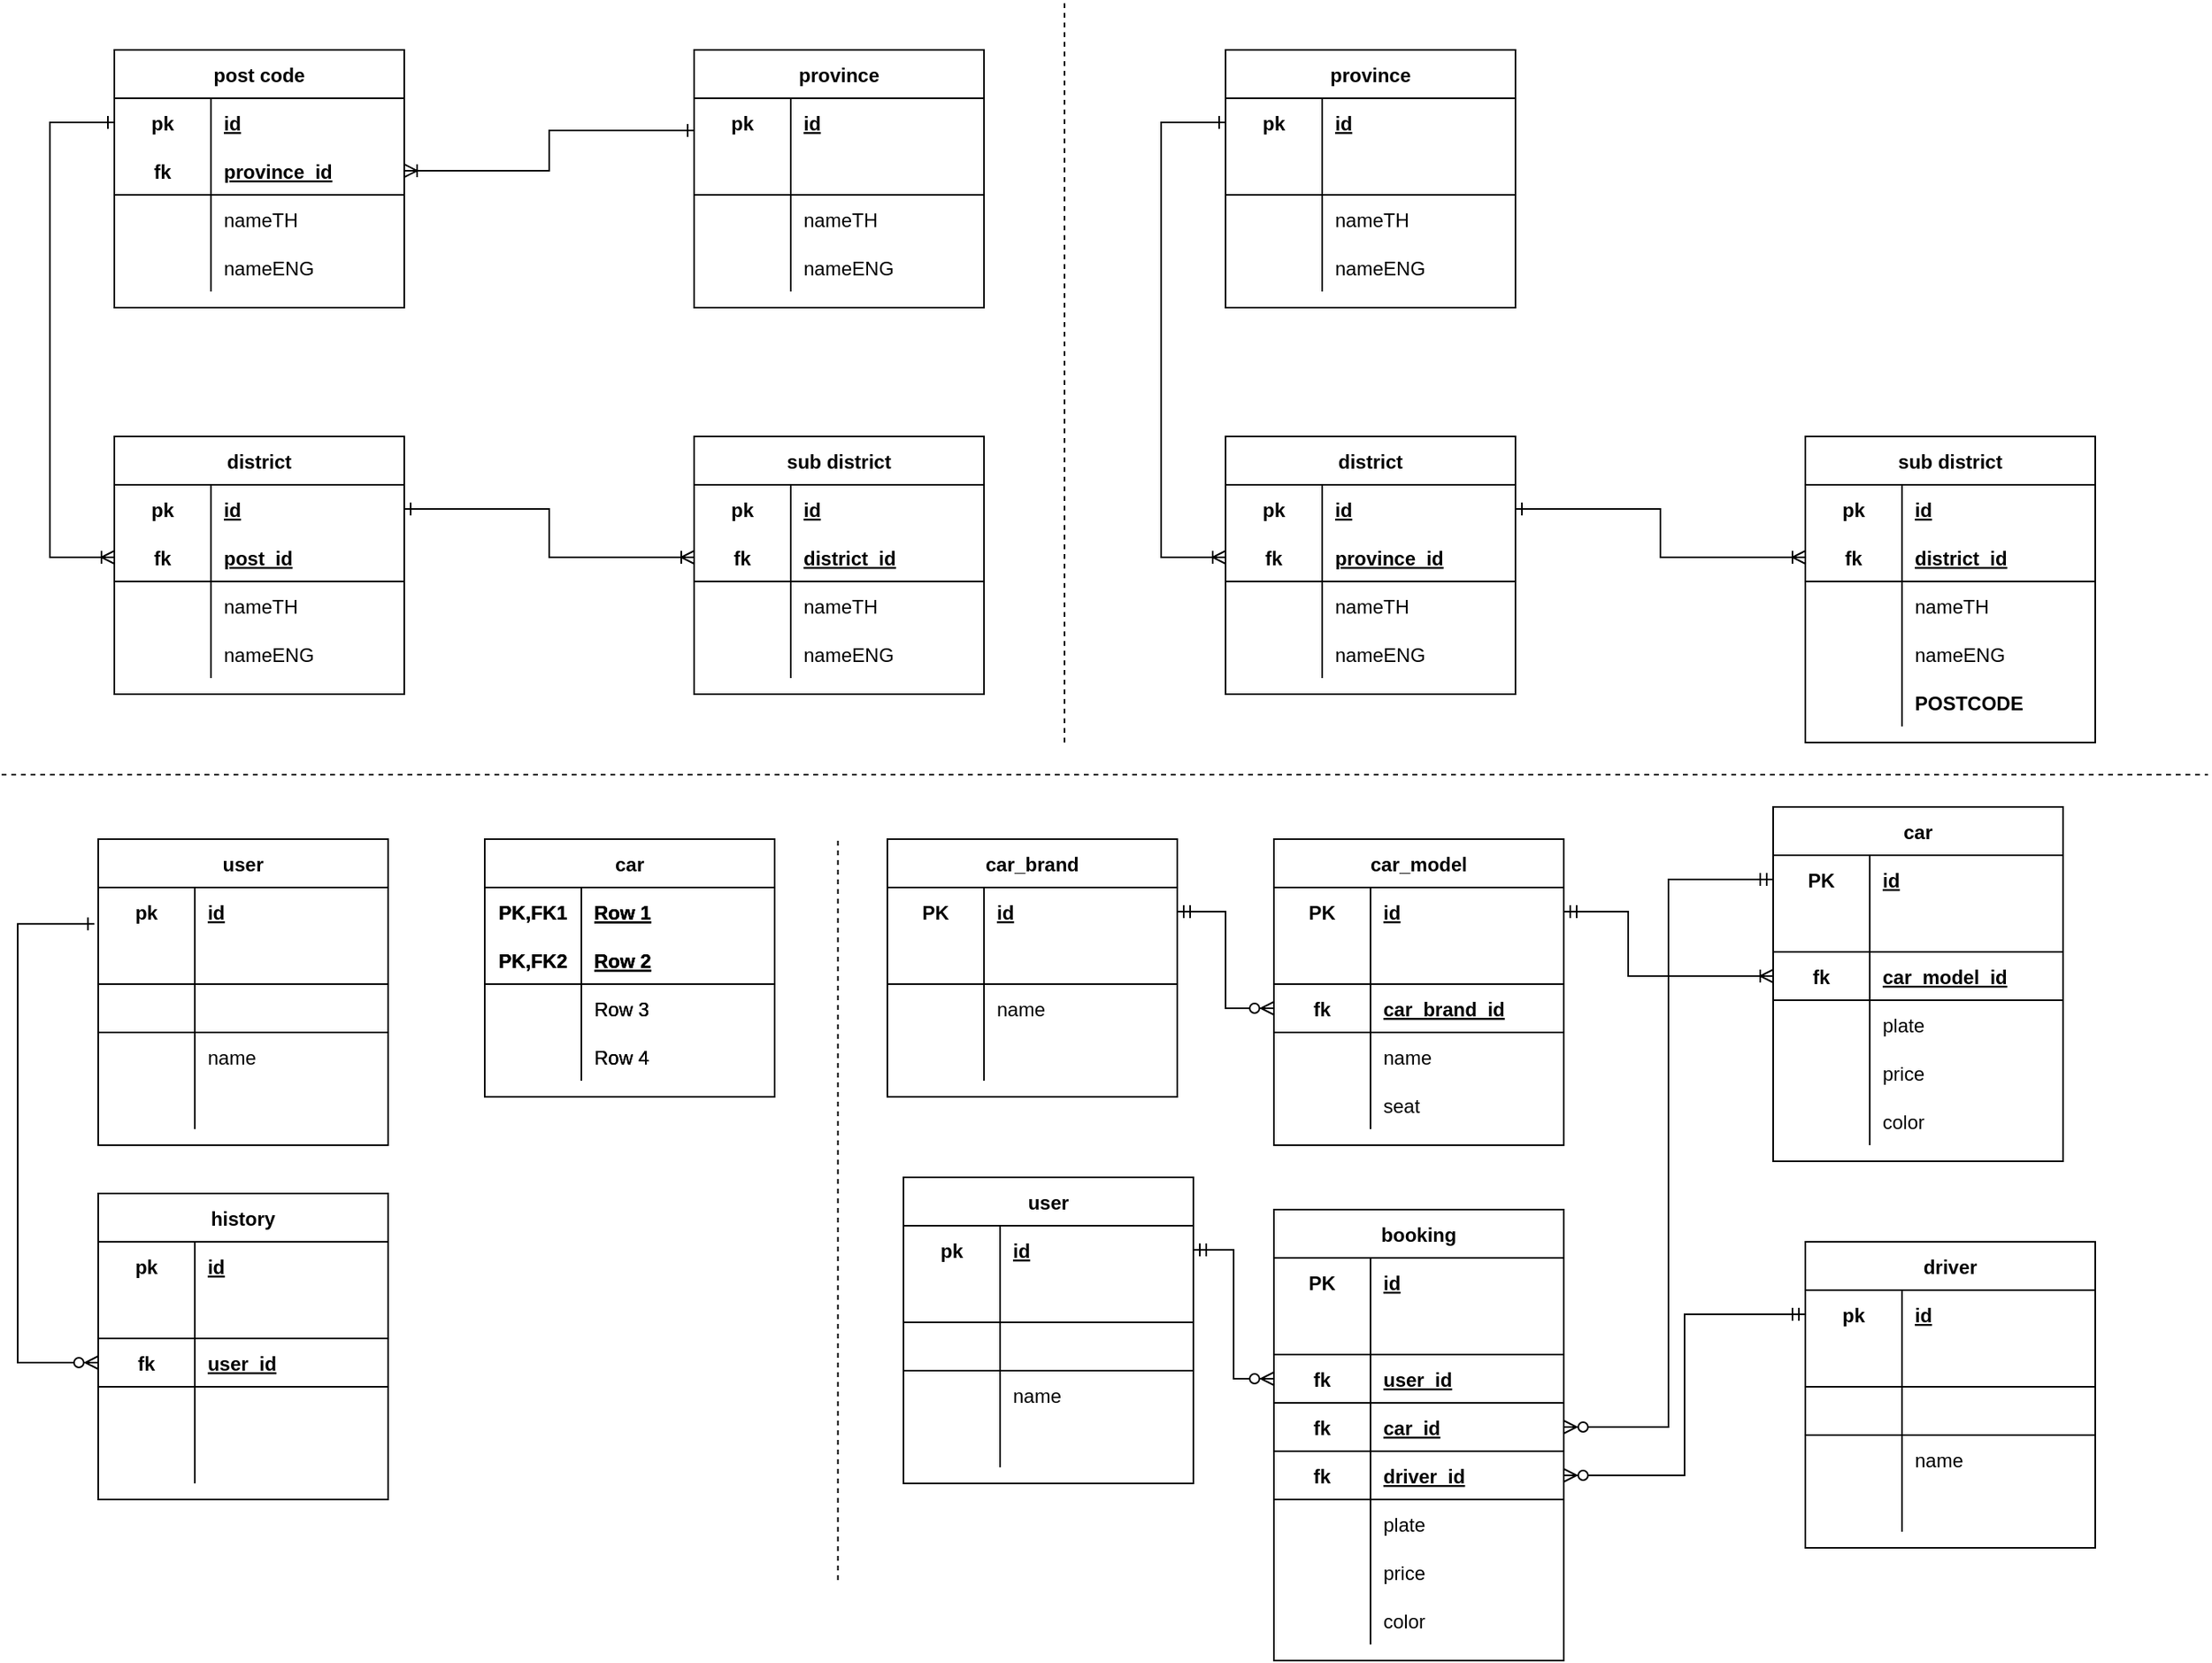 <mxfile version="14.4.3" type="device"><diagram id="STJyERAziD-57NxiuRbU" name="Page-1"><mxGraphModel dx="1422" dy="705" grid="1" gridSize="10" guides="1" tooltips="1" connect="1" arrows="1" fold="1" page="1" pageScale="1" pageWidth="827" pageHeight="1169" math="0" shadow="0"><root><mxCell id="0"/><mxCell id="1" parent="0"/><mxCell id="U88GjRdxNASdEuOfEazh-1" value="post code" style="shape=table;startSize=30;container=1;collapsible=1;childLayout=tableLayout;fixedRows=1;rowLines=0;fontStyle=1;align=center;resizeLast=1;" vertex="1" parent="1"><mxGeometry x="70" y="30" width="180" height="160" as="geometry"/></mxCell><mxCell id="U88GjRdxNASdEuOfEazh-2" value="" style="shape=partialRectangle;collapsible=0;dropTarget=0;pointerEvents=0;fillColor=none;top=0;left=0;bottom=0;right=0;points=[[0,0.5],[1,0.5]];portConstraint=eastwest;" vertex="1" parent="U88GjRdxNASdEuOfEazh-1"><mxGeometry y="30" width="180" height="30" as="geometry"/></mxCell><mxCell id="U88GjRdxNASdEuOfEazh-3" value="pk" style="shape=partialRectangle;connectable=0;fillColor=none;top=0;left=0;bottom=0;right=0;fontStyle=1;overflow=hidden;" vertex="1" parent="U88GjRdxNASdEuOfEazh-2"><mxGeometry width="60" height="30" as="geometry"/></mxCell><mxCell id="U88GjRdxNASdEuOfEazh-4" value="id" style="shape=partialRectangle;connectable=0;fillColor=none;top=0;left=0;bottom=0;right=0;align=left;spacingLeft=6;fontStyle=5;overflow=hidden;" vertex="1" parent="U88GjRdxNASdEuOfEazh-2"><mxGeometry x="60" width="120" height="30" as="geometry"/></mxCell><mxCell id="U88GjRdxNASdEuOfEazh-5" value="" style="shape=partialRectangle;collapsible=0;dropTarget=0;pointerEvents=0;fillColor=none;top=0;left=0;bottom=1;right=0;points=[[0,0.5],[1,0.5]];portConstraint=eastwest;" vertex="1" parent="U88GjRdxNASdEuOfEazh-1"><mxGeometry y="60" width="180" height="30" as="geometry"/></mxCell><mxCell id="U88GjRdxNASdEuOfEazh-6" value="fk" style="shape=partialRectangle;connectable=0;fillColor=none;top=0;left=0;bottom=0;right=0;fontStyle=1;overflow=hidden;" vertex="1" parent="U88GjRdxNASdEuOfEazh-5"><mxGeometry width="60" height="30" as="geometry"/></mxCell><mxCell id="U88GjRdxNASdEuOfEazh-7" value="province_id" style="shape=partialRectangle;connectable=0;fillColor=none;top=0;left=0;bottom=0;right=0;align=left;spacingLeft=6;fontStyle=5;overflow=hidden;" vertex="1" parent="U88GjRdxNASdEuOfEazh-5"><mxGeometry x="60" width="120" height="30" as="geometry"/></mxCell><mxCell id="U88GjRdxNASdEuOfEazh-8" value="" style="shape=partialRectangle;collapsible=0;dropTarget=0;pointerEvents=0;fillColor=none;top=0;left=0;bottom=0;right=0;points=[[0,0.5],[1,0.5]];portConstraint=eastwest;" vertex="1" parent="U88GjRdxNASdEuOfEazh-1"><mxGeometry y="90" width="180" height="30" as="geometry"/></mxCell><mxCell id="U88GjRdxNASdEuOfEazh-9" value="" style="shape=partialRectangle;connectable=0;fillColor=none;top=0;left=0;bottom=0;right=0;editable=1;overflow=hidden;" vertex="1" parent="U88GjRdxNASdEuOfEazh-8"><mxGeometry width="60" height="30" as="geometry"/></mxCell><mxCell id="U88GjRdxNASdEuOfEazh-10" value="nameTH" style="shape=partialRectangle;connectable=0;fillColor=none;top=0;left=0;bottom=0;right=0;align=left;spacingLeft=6;overflow=hidden;" vertex="1" parent="U88GjRdxNASdEuOfEazh-8"><mxGeometry x="60" width="120" height="30" as="geometry"/></mxCell><mxCell id="U88GjRdxNASdEuOfEazh-11" value="" style="shape=partialRectangle;collapsible=0;dropTarget=0;pointerEvents=0;fillColor=none;top=0;left=0;bottom=0;right=0;points=[[0,0.5],[1,0.5]];portConstraint=eastwest;" vertex="1" parent="U88GjRdxNASdEuOfEazh-1"><mxGeometry y="120" width="180" height="30" as="geometry"/></mxCell><mxCell id="U88GjRdxNASdEuOfEazh-12" value="" style="shape=partialRectangle;connectable=0;fillColor=none;top=0;left=0;bottom=0;right=0;editable=1;overflow=hidden;" vertex="1" parent="U88GjRdxNASdEuOfEazh-11"><mxGeometry width="60" height="30" as="geometry"/></mxCell><mxCell id="U88GjRdxNASdEuOfEazh-13" value="nameENG" style="shape=partialRectangle;connectable=0;fillColor=none;top=0;left=0;bottom=0;right=0;align=left;spacingLeft=6;overflow=hidden;" vertex="1" parent="U88GjRdxNASdEuOfEazh-11"><mxGeometry x="60" width="120" height="30" as="geometry"/></mxCell><mxCell id="U88GjRdxNASdEuOfEazh-14" value="province" style="shape=table;startSize=30;container=1;collapsible=1;childLayout=tableLayout;fixedRows=1;rowLines=0;fontStyle=1;align=center;resizeLast=1;" vertex="1" parent="1"><mxGeometry x="430" y="30" width="180" height="160" as="geometry"/></mxCell><mxCell id="U88GjRdxNASdEuOfEazh-15" value="" style="shape=partialRectangle;collapsible=0;dropTarget=0;pointerEvents=0;fillColor=none;top=0;left=0;bottom=0;right=0;points=[[0,0.5],[1,0.5]];portConstraint=eastwest;" vertex="1" parent="U88GjRdxNASdEuOfEazh-14"><mxGeometry y="30" width="180" height="30" as="geometry"/></mxCell><mxCell id="U88GjRdxNASdEuOfEazh-16" value="pk" style="shape=partialRectangle;connectable=0;fillColor=none;top=0;left=0;bottom=0;right=0;fontStyle=1;overflow=hidden;" vertex="1" parent="U88GjRdxNASdEuOfEazh-15"><mxGeometry width="60" height="30" as="geometry"/></mxCell><mxCell id="U88GjRdxNASdEuOfEazh-17" value="id" style="shape=partialRectangle;connectable=0;fillColor=none;top=0;left=0;bottom=0;right=0;align=left;spacingLeft=6;fontStyle=5;overflow=hidden;" vertex="1" parent="U88GjRdxNASdEuOfEazh-15"><mxGeometry x="60" width="120" height="30" as="geometry"/></mxCell><mxCell id="U88GjRdxNASdEuOfEazh-18" value="" style="shape=partialRectangle;collapsible=0;dropTarget=0;pointerEvents=0;fillColor=none;top=0;left=0;bottom=1;right=0;points=[[0,0.5],[1,0.5]];portConstraint=eastwest;" vertex="1" parent="U88GjRdxNASdEuOfEazh-14"><mxGeometry y="60" width="180" height="30" as="geometry"/></mxCell><mxCell id="U88GjRdxNASdEuOfEazh-19" value="" style="shape=partialRectangle;connectable=0;fillColor=none;top=0;left=0;bottom=0;right=0;fontStyle=1;overflow=hidden;" vertex="1" parent="U88GjRdxNASdEuOfEazh-18"><mxGeometry width="60" height="30" as="geometry"/></mxCell><mxCell id="U88GjRdxNASdEuOfEazh-20" value="" style="shape=partialRectangle;connectable=0;fillColor=none;top=0;left=0;bottom=0;right=0;align=left;spacingLeft=6;fontStyle=5;overflow=hidden;" vertex="1" parent="U88GjRdxNASdEuOfEazh-18"><mxGeometry x="60" width="120" height="30" as="geometry"/></mxCell><mxCell id="U88GjRdxNASdEuOfEazh-21" value="" style="shape=partialRectangle;collapsible=0;dropTarget=0;pointerEvents=0;fillColor=none;top=0;left=0;bottom=0;right=0;points=[[0,0.5],[1,0.5]];portConstraint=eastwest;" vertex="1" parent="U88GjRdxNASdEuOfEazh-14"><mxGeometry y="90" width="180" height="30" as="geometry"/></mxCell><mxCell id="U88GjRdxNASdEuOfEazh-22" value="" style="shape=partialRectangle;connectable=0;fillColor=none;top=0;left=0;bottom=0;right=0;editable=1;overflow=hidden;" vertex="1" parent="U88GjRdxNASdEuOfEazh-21"><mxGeometry width="60" height="30" as="geometry"/></mxCell><mxCell id="U88GjRdxNASdEuOfEazh-23" value="nameTH" style="shape=partialRectangle;connectable=0;fillColor=none;top=0;left=0;bottom=0;right=0;align=left;spacingLeft=6;overflow=hidden;" vertex="1" parent="U88GjRdxNASdEuOfEazh-21"><mxGeometry x="60" width="120" height="30" as="geometry"/></mxCell><mxCell id="U88GjRdxNASdEuOfEazh-24" value="" style="shape=partialRectangle;collapsible=0;dropTarget=0;pointerEvents=0;fillColor=none;top=0;left=0;bottom=0;right=0;points=[[0,0.5],[1,0.5]];portConstraint=eastwest;" vertex="1" parent="U88GjRdxNASdEuOfEazh-14"><mxGeometry y="120" width="180" height="30" as="geometry"/></mxCell><mxCell id="U88GjRdxNASdEuOfEazh-25" value="" style="shape=partialRectangle;connectable=0;fillColor=none;top=0;left=0;bottom=0;right=0;editable=1;overflow=hidden;" vertex="1" parent="U88GjRdxNASdEuOfEazh-24"><mxGeometry width="60" height="30" as="geometry"/></mxCell><mxCell id="U88GjRdxNASdEuOfEazh-26" value="nameENG" style="shape=partialRectangle;connectable=0;fillColor=none;top=0;left=0;bottom=0;right=0;align=left;spacingLeft=6;overflow=hidden;" vertex="1" parent="U88GjRdxNASdEuOfEazh-24"><mxGeometry x="60" width="120" height="30" as="geometry"/></mxCell><mxCell id="U88GjRdxNASdEuOfEazh-53" value="sub district" style="shape=table;startSize=30;container=1;collapsible=1;childLayout=tableLayout;fixedRows=1;rowLines=0;fontStyle=1;align=center;resizeLast=1;" vertex="1" parent="1"><mxGeometry x="430" y="270" width="180" height="160" as="geometry"/></mxCell><mxCell id="U88GjRdxNASdEuOfEazh-54" value="" style="shape=partialRectangle;collapsible=0;dropTarget=0;pointerEvents=0;fillColor=none;top=0;left=0;bottom=0;right=0;points=[[0,0.5],[1,0.5]];portConstraint=eastwest;" vertex="1" parent="U88GjRdxNASdEuOfEazh-53"><mxGeometry y="30" width="180" height="30" as="geometry"/></mxCell><mxCell id="U88GjRdxNASdEuOfEazh-55" value="pk" style="shape=partialRectangle;connectable=0;fillColor=none;top=0;left=0;bottom=0;right=0;fontStyle=1;overflow=hidden;" vertex="1" parent="U88GjRdxNASdEuOfEazh-54"><mxGeometry width="60" height="30" as="geometry"/></mxCell><mxCell id="U88GjRdxNASdEuOfEazh-56" value="id" style="shape=partialRectangle;connectable=0;fillColor=none;top=0;left=0;bottom=0;right=0;align=left;spacingLeft=6;fontStyle=5;overflow=hidden;" vertex="1" parent="U88GjRdxNASdEuOfEazh-54"><mxGeometry x="60" width="120" height="30" as="geometry"/></mxCell><mxCell id="U88GjRdxNASdEuOfEazh-57" value="" style="shape=partialRectangle;collapsible=0;dropTarget=0;pointerEvents=0;fillColor=none;top=0;left=0;bottom=1;right=0;points=[[0,0.5],[1,0.5]];portConstraint=eastwest;" vertex="1" parent="U88GjRdxNASdEuOfEazh-53"><mxGeometry y="60" width="180" height="30" as="geometry"/></mxCell><mxCell id="U88GjRdxNASdEuOfEazh-58" value="fk" style="shape=partialRectangle;connectable=0;fillColor=none;top=0;left=0;bottom=0;right=0;fontStyle=1;overflow=hidden;" vertex="1" parent="U88GjRdxNASdEuOfEazh-57"><mxGeometry width="60" height="30" as="geometry"/></mxCell><mxCell id="U88GjRdxNASdEuOfEazh-59" value="district_id" style="shape=partialRectangle;connectable=0;fillColor=none;top=0;left=0;bottom=0;right=0;align=left;spacingLeft=6;fontStyle=5;overflow=hidden;" vertex="1" parent="U88GjRdxNASdEuOfEazh-57"><mxGeometry x="60" width="120" height="30" as="geometry"/></mxCell><mxCell id="U88GjRdxNASdEuOfEazh-60" value="" style="shape=partialRectangle;collapsible=0;dropTarget=0;pointerEvents=0;fillColor=none;top=0;left=0;bottom=0;right=0;points=[[0,0.5],[1,0.5]];portConstraint=eastwest;" vertex="1" parent="U88GjRdxNASdEuOfEazh-53"><mxGeometry y="90" width="180" height="30" as="geometry"/></mxCell><mxCell id="U88GjRdxNASdEuOfEazh-61" value="" style="shape=partialRectangle;connectable=0;fillColor=none;top=0;left=0;bottom=0;right=0;editable=1;overflow=hidden;" vertex="1" parent="U88GjRdxNASdEuOfEazh-60"><mxGeometry width="60" height="30" as="geometry"/></mxCell><mxCell id="U88GjRdxNASdEuOfEazh-62" value="nameTH" style="shape=partialRectangle;connectable=0;fillColor=none;top=0;left=0;bottom=0;right=0;align=left;spacingLeft=6;overflow=hidden;" vertex="1" parent="U88GjRdxNASdEuOfEazh-60"><mxGeometry x="60" width="120" height="30" as="geometry"/></mxCell><mxCell id="U88GjRdxNASdEuOfEazh-63" value="" style="shape=partialRectangle;collapsible=0;dropTarget=0;pointerEvents=0;fillColor=none;top=0;left=0;bottom=0;right=0;points=[[0,0.5],[1,0.5]];portConstraint=eastwest;" vertex="1" parent="U88GjRdxNASdEuOfEazh-53"><mxGeometry y="120" width="180" height="30" as="geometry"/></mxCell><mxCell id="U88GjRdxNASdEuOfEazh-64" value="" style="shape=partialRectangle;connectable=0;fillColor=none;top=0;left=0;bottom=0;right=0;editable=1;overflow=hidden;" vertex="1" parent="U88GjRdxNASdEuOfEazh-63"><mxGeometry width="60" height="30" as="geometry"/></mxCell><mxCell id="U88GjRdxNASdEuOfEazh-65" value="nameENG" style="shape=partialRectangle;connectable=0;fillColor=none;top=0;left=0;bottom=0;right=0;align=left;spacingLeft=6;overflow=hidden;" vertex="1" parent="U88GjRdxNASdEuOfEazh-63"><mxGeometry x="60" width="120" height="30" as="geometry"/></mxCell><mxCell id="U88GjRdxNASdEuOfEazh-66" value="district" style="shape=table;startSize=30;container=1;collapsible=1;childLayout=tableLayout;fixedRows=1;rowLines=0;fontStyle=1;align=center;resizeLast=1;" vertex="1" parent="1"><mxGeometry x="70" y="270" width="180" height="160" as="geometry"/></mxCell><mxCell id="U88GjRdxNASdEuOfEazh-67" value="" style="shape=partialRectangle;collapsible=0;dropTarget=0;pointerEvents=0;fillColor=none;top=0;left=0;bottom=0;right=0;points=[[0,0.5],[1,0.5]];portConstraint=eastwest;" vertex="1" parent="U88GjRdxNASdEuOfEazh-66"><mxGeometry y="30" width="180" height="30" as="geometry"/></mxCell><mxCell id="U88GjRdxNASdEuOfEazh-68" value="pk" style="shape=partialRectangle;connectable=0;fillColor=none;top=0;left=0;bottom=0;right=0;fontStyle=1;overflow=hidden;" vertex="1" parent="U88GjRdxNASdEuOfEazh-67"><mxGeometry width="60" height="30" as="geometry"/></mxCell><mxCell id="U88GjRdxNASdEuOfEazh-69" value="id" style="shape=partialRectangle;connectable=0;fillColor=none;top=0;left=0;bottom=0;right=0;align=left;spacingLeft=6;fontStyle=5;overflow=hidden;" vertex="1" parent="U88GjRdxNASdEuOfEazh-67"><mxGeometry x="60" width="120" height="30" as="geometry"/></mxCell><mxCell id="U88GjRdxNASdEuOfEazh-70" value="" style="shape=partialRectangle;collapsible=0;dropTarget=0;pointerEvents=0;fillColor=none;top=0;left=0;bottom=1;right=0;points=[[0,0.5],[1,0.5]];portConstraint=eastwest;" vertex="1" parent="U88GjRdxNASdEuOfEazh-66"><mxGeometry y="60" width="180" height="30" as="geometry"/></mxCell><mxCell id="U88GjRdxNASdEuOfEazh-71" value="fk" style="shape=partialRectangle;connectable=0;fillColor=none;top=0;left=0;bottom=0;right=0;fontStyle=1;overflow=hidden;" vertex="1" parent="U88GjRdxNASdEuOfEazh-70"><mxGeometry width="60" height="30" as="geometry"/></mxCell><mxCell id="U88GjRdxNASdEuOfEazh-72" value="post_id" style="shape=partialRectangle;connectable=0;fillColor=none;top=0;left=0;bottom=0;right=0;align=left;spacingLeft=6;fontStyle=5;overflow=hidden;" vertex="1" parent="U88GjRdxNASdEuOfEazh-70"><mxGeometry x="60" width="120" height="30" as="geometry"/></mxCell><mxCell id="U88GjRdxNASdEuOfEazh-73" value="" style="shape=partialRectangle;collapsible=0;dropTarget=0;pointerEvents=0;fillColor=none;top=0;left=0;bottom=0;right=0;points=[[0,0.5],[1,0.5]];portConstraint=eastwest;" vertex="1" parent="U88GjRdxNASdEuOfEazh-66"><mxGeometry y="90" width="180" height="30" as="geometry"/></mxCell><mxCell id="U88GjRdxNASdEuOfEazh-74" value="" style="shape=partialRectangle;connectable=0;fillColor=none;top=0;left=0;bottom=0;right=0;editable=1;overflow=hidden;" vertex="1" parent="U88GjRdxNASdEuOfEazh-73"><mxGeometry width="60" height="30" as="geometry"/></mxCell><mxCell id="U88GjRdxNASdEuOfEazh-75" value="nameTH" style="shape=partialRectangle;connectable=0;fillColor=none;top=0;left=0;bottom=0;right=0;align=left;spacingLeft=6;overflow=hidden;" vertex="1" parent="U88GjRdxNASdEuOfEazh-73"><mxGeometry x="60" width="120" height="30" as="geometry"/></mxCell><mxCell id="U88GjRdxNASdEuOfEazh-76" value="" style="shape=partialRectangle;collapsible=0;dropTarget=0;pointerEvents=0;fillColor=none;top=0;left=0;bottom=0;right=0;points=[[0,0.5],[1,0.5]];portConstraint=eastwest;" vertex="1" parent="U88GjRdxNASdEuOfEazh-66"><mxGeometry y="120" width="180" height="30" as="geometry"/></mxCell><mxCell id="U88GjRdxNASdEuOfEazh-77" value="" style="shape=partialRectangle;connectable=0;fillColor=none;top=0;left=0;bottom=0;right=0;editable=1;overflow=hidden;" vertex="1" parent="U88GjRdxNASdEuOfEazh-76"><mxGeometry width="60" height="30" as="geometry"/></mxCell><mxCell id="U88GjRdxNASdEuOfEazh-78" value="nameENG" style="shape=partialRectangle;connectable=0;fillColor=none;top=0;left=0;bottom=0;right=0;align=left;spacingLeft=6;overflow=hidden;" vertex="1" parent="U88GjRdxNASdEuOfEazh-76"><mxGeometry x="60" width="120" height="30" as="geometry"/></mxCell><mxCell id="U88GjRdxNASdEuOfEazh-83" value="" style="endArrow=ERone;html=1;rounded=0;exitX=1;exitY=0.5;exitDx=0;exitDy=0;edgeStyle=orthogonalEdgeStyle;endFill=0;startArrow=ERoneToMany;startFill=0;" edge="1" parent="1" source="U88GjRdxNASdEuOfEazh-5"><mxGeometry relative="1" as="geometry"><mxPoint x="270" y="80" as="sourcePoint"/><mxPoint x="430" y="80" as="targetPoint"/><Array as="points"><mxPoint x="340" y="105"/><mxPoint x="340" y="80"/></Array></mxGeometry></mxCell><mxCell id="U88GjRdxNASdEuOfEazh-84" value="" style="endArrow=ERone;html=1;rounded=0;entryX=0;entryY=0.5;entryDx=0;entryDy=0;edgeStyle=orthogonalEdgeStyle;exitX=0;exitY=0.5;exitDx=0;exitDy=0;startArrow=ERoneToMany;startFill=0;endFill=0;" edge="1" parent="1" source="U88GjRdxNASdEuOfEazh-70" target="U88GjRdxNASdEuOfEazh-2"><mxGeometry relative="1" as="geometry"><mxPoint x="60" y="250" as="sourcePoint"/><mxPoint x="480" y="250" as="targetPoint"/><Array as="points"><mxPoint x="30" y="345"/><mxPoint x="30" y="75"/></Array></mxGeometry></mxCell><mxCell id="U88GjRdxNASdEuOfEazh-89" value="" style="endArrow=ERone;html=1;rounded=0;exitX=0;exitY=0.5;exitDx=0;exitDy=0;endFill=0;startArrow=ERoneToMany;startFill=0;entryX=1;entryY=0.5;entryDx=0;entryDy=0;edgeStyle=orthogonalEdgeStyle;" edge="1" parent="1" source="U88GjRdxNASdEuOfEazh-57" target="U88GjRdxNASdEuOfEazh-67"><mxGeometry relative="1" as="geometry"><mxPoint x="260" y="345" as="sourcePoint"/><mxPoint x="440" y="320" as="targetPoint"/></mxGeometry></mxCell><mxCell id="U88GjRdxNASdEuOfEazh-90" value="" style="endArrow=none;dashed=1;html=1;" edge="1" parent="1"><mxGeometry width="50" height="50" relative="1" as="geometry"><mxPoint y="480" as="sourcePoint"/><mxPoint x="800" y="480" as="targetPoint"/></mxGeometry></mxCell><mxCell id="U88GjRdxNASdEuOfEazh-104" value="Table" style="shape=table;startSize=30;container=1;collapsible=1;childLayout=tableLayout;fixedRows=1;rowLines=0;fontStyle=1;align=center;resizeLast=1;" vertex="1" parent="1"><mxGeometry x="300" y="520" width="180" height="160" as="geometry"/></mxCell><mxCell id="U88GjRdxNASdEuOfEazh-105" value="" style="shape=partialRectangle;collapsible=0;dropTarget=0;pointerEvents=0;fillColor=none;top=0;left=0;bottom=0;right=0;points=[[0,0.5],[1,0.5]];portConstraint=eastwest;" vertex="1" parent="U88GjRdxNASdEuOfEazh-104"><mxGeometry y="30" width="180" height="30" as="geometry"/></mxCell><mxCell id="U88GjRdxNASdEuOfEazh-106" value="PK,FK1" style="shape=partialRectangle;connectable=0;fillColor=none;top=0;left=0;bottom=0;right=0;fontStyle=1;overflow=hidden;" vertex="1" parent="U88GjRdxNASdEuOfEazh-105"><mxGeometry width="60" height="30" as="geometry"/></mxCell><mxCell id="U88GjRdxNASdEuOfEazh-107" value="Row 1" style="shape=partialRectangle;connectable=0;fillColor=none;top=0;left=0;bottom=0;right=0;align=left;spacingLeft=6;fontStyle=5;overflow=hidden;" vertex="1" parent="U88GjRdxNASdEuOfEazh-105"><mxGeometry x="60" width="120" height="30" as="geometry"/></mxCell><mxCell id="U88GjRdxNASdEuOfEazh-108" value="" style="shape=partialRectangle;collapsible=0;dropTarget=0;pointerEvents=0;fillColor=none;top=0;left=0;bottom=1;right=0;points=[[0,0.5],[1,0.5]];portConstraint=eastwest;" vertex="1" parent="U88GjRdxNASdEuOfEazh-104"><mxGeometry y="60" width="180" height="30" as="geometry"/></mxCell><mxCell id="U88GjRdxNASdEuOfEazh-109" value="PK,FK2" style="shape=partialRectangle;connectable=0;fillColor=none;top=0;left=0;bottom=0;right=0;fontStyle=1;overflow=hidden;" vertex="1" parent="U88GjRdxNASdEuOfEazh-108"><mxGeometry width="60" height="30" as="geometry"/></mxCell><mxCell id="U88GjRdxNASdEuOfEazh-110" value="Row 2" style="shape=partialRectangle;connectable=0;fillColor=none;top=0;left=0;bottom=0;right=0;align=left;spacingLeft=6;fontStyle=5;overflow=hidden;" vertex="1" parent="U88GjRdxNASdEuOfEazh-108"><mxGeometry x="60" width="120" height="30" as="geometry"/></mxCell><mxCell id="U88GjRdxNASdEuOfEazh-111" value="" style="shape=partialRectangle;collapsible=0;dropTarget=0;pointerEvents=0;fillColor=none;top=0;left=0;bottom=0;right=0;points=[[0,0.5],[1,0.5]];portConstraint=eastwest;" vertex="1" parent="U88GjRdxNASdEuOfEazh-104"><mxGeometry y="90" width="180" height="30" as="geometry"/></mxCell><mxCell id="U88GjRdxNASdEuOfEazh-112" value="" style="shape=partialRectangle;connectable=0;fillColor=none;top=0;left=0;bottom=0;right=0;editable=1;overflow=hidden;" vertex="1" parent="U88GjRdxNASdEuOfEazh-111"><mxGeometry width="60" height="30" as="geometry"/></mxCell><mxCell id="U88GjRdxNASdEuOfEazh-113" value="Row 3" style="shape=partialRectangle;connectable=0;fillColor=none;top=0;left=0;bottom=0;right=0;align=left;spacingLeft=6;overflow=hidden;" vertex="1" parent="U88GjRdxNASdEuOfEazh-111"><mxGeometry x="60" width="120" height="30" as="geometry"/></mxCell><mxCell id="U88GjRdxNASdEuOfEazh-114" value="" style="shape=partialRectangle;collapsible=0;dropTarget=0;pointerEvents=0;fillColor=none;top=0;left=0;bottom=0;right=0;points=[[0,0.5],[1,0.5]];portConstraint=eastwest;" vertex="1" parent="U88GjRdxNASdEuOfEazh-104"><mxGeometry y="120" width="180" height="30" as="geometry"/></mxCell><mxCell id="U88GjRdxNASdEuOfEazh-115" value="" style="shape=partialRectangle;connectable=0;fillColor=none;top=0;left=0;bottom=0;right=0;editable=1;overflow=hidden;" vertex="1" parent="U88GjRdxNASdEuOfEazh-114"><mxGeometry width="60" height="30" as="geometry"/></mxCell><mxCell id="U88GjRdxNASdEuOfEazh-116" value="Row 4" style="shape=partialRectangle;connectable=0;fillColor=none;top=0;left=0;bottom=0;right=0;align=left;spacingLeft=6;overflow=hidden;" vertex="1" parent="U88GjRdxNASdEuOfEazh-114"><mxGeometry x="60" width="120" height="30" as="geometry"/></mxCell><mxCell id="U88GjRdxNASdEuOfEazh-117" value="Table" style="shape=table;startSize=30;container=1;collapsible=1;childLayout=tableLayout;fixedRows=1;rowLines=0;fontStyle=1;align=center;resizeLast=1;" vertex="1" parent="1"><mxGeometry x="300" y="520" width="180" height="160" as="geometry"/></mxCell><mxCell id="U88GjRdxNASdEuOfEazh-118" value="" style="shape=partialRectangle;collapsible=0;dropTarget=0;pointerEvents=0;fillColor=none;top=0;left=0;bottom=0;right=0;points=[[0,0.5],[1,0.5]];portConstraint=eastwest;" vertex="1" parent="U88GjRdxNASdEuOfEazh-117"><mxGeometry y="30" width="180" height="30" as="geometry"/></mxCell><mxCell id="U88GjRdxNASdEuOfEazh-119" value="PK,FK1" style="shape=partialRectangle;connectable=0;fillColor=none;top=0;left=0;bottom=0;right=0;fontStyle=1;overflow=hidden;" vertex="1" parent="U88GjRdxNASdEuOfEazh-118"><mxGeometry width="60" height="30" as="geometry"/></mxCell><mxCell id="U88GjRdxNASdEuOfEazh-120" value="Row 1" style="shape=partialRectangle;connectable=0;fillColor=none;top=0;left=0;bottom=0;right=0;align=left;spacingLeft=6;fontStyle=5;overflow=hidden;" vertex="1" parent="U88GjRdxNASdEuOfEazh-118"><mxGeometry x="60" width="120" height="30" as="geometry"/></mxCell><mxCell id="U88GjRdxNASdEuOfEazh-121" value="" style="shape=partialRectangle;collapsible=0;dropTarget=0;pointerEvents=0;fillColor=none;top=0;left=0;bottom=1;right=0;points=[[0,0.5],[1,0.5]];portConstraint=eastwest;" vertex="1" parent="U88GjRdxNASdEuOfEazh-117"><mxGeometry y="60" width="180" height="30" as="geometry"/></mxCell><mxCell id="U88GjRdxNASdEuOfEazh-122" value="PK,FK2" style="shape=partialRectangle;connectable=0;fillColor=none;top=0;left=0;bottom=0;right=0;fontStyle=1;overflow=hidden;" vertex="1" parent="U88GjRdxNASdEuOfEazh-121"><mxGeometry width="60" height="30" as="geometry"/></mxCell><mxCell id="U88GjRdxNASdEuOfEazh-123" value="Row 2" style="shape=partialRectangle;connectable=0;fillColor=none;top=0;left=0;bottom=0;right=0;align=left;spacingLeft=6;fontStyle=5;overflow=hidden;" vertex="1" parent="U88GjRdxNASdEuOfEazh-121"><mxGeometry x="60" width="120" height="30" as="geometry"/></mxCell><mxCell id="U88GjRdxNASdEuOfEazh-124" value="" style="shape=partialRectangle;collapsible=0;dropTarget=0;pointerEvents=0;fillColor=none;top=0;left=0;bottom=0;right=0;points=[[0,0.5],[1,0.5]];portConstraint=eastwest;" vertex="1" parent="U88GjRdxNASdEuOfEazh-117"><mxGeometry y="90" width="180" height="30" as="geometry"/></mxCell><mxCell id="U88GjRdxNASdEuOfEazh-125" value="" style="shape=partialRectangle;connectable=0;fillColor=none;top=0;left=0;bottom=0;right=0;editable=1;overflow=hidden;" vertex="1" parent="U88GjRdxNASdEuOfEazh-124"><mxGeometry width="60" height="30" as="geometry"/></mxCell><mxCell id="U88GjRdxNASdEuOfEazh-126" value="Row 3" style="shape=partialRectangle;connectable=0;fillColor=none;top=0;left=0;bottom=0;right=0;align=left;spacingLeft=6;overflow=hidden;" vertex="1" parent="U88GjRdxNASdEuOfEazh-124"><mxGeometry x="60" width="120" height="30" as="geometry"/></mxCell><mxCell id="U88GjRdxNASdEuOfEazh-127" value="" style="shape=partialRectangle;collapsible=0;dropTarget=0;pointerEvents=0;fillColor=none;top=0;left=0;bottom=0;right=0;points=[[0,0.5],[1,0.5]];portConstraint=eastwest;" vertex="1" parent="U88GjRdxNASdEuOfEazh-117"><mxGeometry y="120" width="180" height="30" as="geometry"/></mxCell><mxCell id="U88GjRdxNASdEuOfEazh-128" value="" style="shape=partialRectangle;connectable=0;fillColor=none;top=0;left=0;bottom=0;right=0;editable=1;overflow=hidden;" vertex="1" parent="U88GjRdxNASdEuOfEazh-127"><mxGeometry width="60" height="30" as="geometry"/></mxCell><mxCell id="U88GjRdxNASdEuOfEazh-129" value="Row 4" style="shape=partialRectangle;connectable=0;fillColor=none;top=0;left=0;bottom=0;right=0;align=left;spacingLeft=6;overflow=hidden;" vertex="1" parent="U88GjRdxNASdEuOfEazh-127"><mxGeometry x="60" width="120" height="30" as="geometry"/></mxCell><mxCell id="U88GjRdxNASdEuOfEazh-130" value="car" style="shape=table;startSize=30;container=1;collapsible=1;childLayout=tableLayout;fixedRows=1;rowLines=0;fontStyle=1;align=center;resizeLast=1;" vertex="1" parent="1"><mxGeometry x="300" y="520" width="180" height="160" as="geometry"/></mxCell><mxCell id="U88GjRdxNASdEuOfEazh-131" value="" style="shape=partialRectangle;collapsible=0;dropTarget=0;pointerEvents=0;fillColor=none;top=0;left=0;bottom=0;right=0;points=[[0,0.5],[1,0.5]];portConstraint=eastwest;" vertex="1" parent="U88GjRdxNASdEuOfEazh-130"><mxGeometry y="30" width="180" height="30" as="geometry"/></mxCell><mxCell id="U88GjRdxNASdEuOfEazh-132" value="PK,FK1" style="shape=partialRectangle;connectable=0;fillColor=none;top=0;left=0;bottom=0;right=0;fontStyle=1;overflow=hidden;" vertex="1" parent="U88GjRdxNASdEuOfEazh-131"><mxGeometry width="60" height="30" as="geometry"/></mxCell><mxCell id="U88GjRdxNASdEuOfEazh-133" value="Row 1" style="shape=partialRectangle;connectable=0;fillColor=none;top=0;left=0;bottom=0;right=0;align=left;spacingLeft=6;fontStyle=5;overflow=hidden;" vertex="1" parent="U88GjRdxNASdEuOfEazh-131"><mxGeometry x="60" width="120" height="30" as="geometry"/></mxCell><mxCell id="U88GjRdxNASdEuOfEazh-134" value="" style="shape=partialRectangle;collapsible=0;dropTarget=0;pointerEvents=0;fillColor=none;top=0;left=0;bottom=1;right=0;points=[[0,0.5],[1,0.5]];portConstraint=eastwest;" vertex="1" parent="U88GjRdxNASdEuOfEazh-130"><mxGeometry y="60" width="180" height="30" as="geometry"/></mxCell><mxCell id="U88GjRdxNASdEuOfEazh-135" value="PK,FK2" style="shape=partialRectangle;connectable=0;fillColor=none;top=0;left=0;bottom=0;right=0;fontStyle=1;overflow=hidden;" vertex="1" parent="U88GjRdxNASdEuOfEazh-134"><mxGeometry width="60" height="30" as="geometry"/></mxCell><mxCell id="U88GjRdxNASdEuOfEazh-136" value="Row 2" style="shape=partialRectangle;connectable=0;fillColor=none;top=0;left=0;bottom=0;right=0;align=left;spacingLeft=6;fontStyle=5;overflow=hidden;" vertex="1" parent="U88GjRdxNASdEuOfEazh-134"><mxGeometry x="60" width="120" height="30" as="geometry"/></mxCell><mxCell id="U88GjRdxNASdEuOfEazh-137" value="" style="shape=partialRectangle;collapsible=0;dropTarget=0;pointerEvents=0;fillColor=none;top=0;left=0;bottom=0;right=0;points=[[0,0.5],[1,0.5]];portConstraint=eastwest;" vertex="1" parent="U88GjRdxNASdEuOfEazh-130"><mxGeometry y="90" width="180" height="30" as="geometry"/></mxCell><mxCell id="U88GjRdxNASdEuOfEazh-138" value="" style="shape=partialRectangle;connectable=0;fillColor=none;top=0;left=0;bottom=0;right=0;editable=1;overflow=hidden;" vertex="1" parent="U88GjRdxNASdEuOfEazh-137"><mxGeometry width="60" height="30" as="geometry"/></mxCell><mxCell id="U88GjRdxNASdEuOfEazh-139" value="Row 3" style="shape=partialRectangle;connectable=0;fillColor=none;top=0;left=0;bottom=0;right=0;align=left;spacingLeft=6;overflow=hidden;" vertex="1" parent="U88GjRdxNASdEuOfEazh-137"><mxGeometry x="60" width="120" height="30" as="geometry"/></mxCell><mxCell id="U88GjRdxNASdEuOfEazh-140" value="" style="shape=partialRectangle;collapsible=0;dropTarget=0;pointerEvents=0;fillColor=none;top=0;left=0;bottom=0;right=0;points=[[0,0.5],[1,0.5]];portConstraint=eastwest;" vertex="1" parent="U88GjRdxNASdEuOfEazh-130"><mxGeometry y="120" width="180" height="30" as="geometry"/></mxCell><mxCell id="U88GjRdxNASdEuOfEazh-141" value="" style="shape=partialRectangle;connectable=0;fillColor=none;top=0;left=0;bottom=0;right=0;editable=1;overflow=hidden;" vertex="1" parent="U88GjRdxNASdEuOfEazh-140"><mxGeometry width="60" height="30" as="geometry"/></mxCell><mxCell id="U88GjRdxNASdEuOfEazh-142" value="Row 4" style="shape=partialRectangle;connectable=0;fillColor=none;top=0;left=0;bottom=0;right=0;align=left;spacingLeft=6;overflow=hidden;" vertex="1" parent="U88GjRdxNASdEuOfEazh-140"><mxGeometry x="60" width="120" height="30" as="geometry"/></mxCell><mxCell id="U88GjRdxNASdEuOfEazh-143" value="history" style="shape=table;startSize=30;container=1;collapsible=1;childLayout=tableLayout;fixedRows=1;rowLines=0;fontStyle=1;align=center;resizeLast=1;" vertex="1" parent="1"><mxGeometry x="59.97" y="740" width="180" height="190" as="geometry"/></mxCell><mxCell id="U88GjRdxNASdEuOfEazh-144" value="" style="shape=partialRectangle;collapsible=0;dropTarget=0;pointerEvents=0;fillColor=none;top=0;left=0;bottom=0;right=0;points=[[0,0.5],[1,0.5]];portConstraint=eastwest;" vertex="1" parent="U88GjRdxNASdEuOfEazh-143"><mxGeometry y="30" width="180" height="30" as="geometry"/></mxCell><mxCell id="U88GjRdxNASdEuOfEazh-145" value="pk" style="shape=partialRectangle;connectable=0;fillColor=none;top=0;left=0;bottom=0;right=0;fontStyle=1;overflow=hidden;" vertex="1" parent="U88GjRdxNASdEuOfEazh-144"><mxGeometry width="60" height="30" as="geometry"/></mxCell><mxCell id="U88GjRdxNASdEuOfEazh-146" value="id" style="shape=partialRectangle;connectable=0;fillColor=none;top=0;left=0;bottom=0;right=0;align=left;spacingLeft=6;fontStyle=5;overflow=hidden;" vertex="1" parent="U88GjRdxNASdEuOfEazh-144"><mxGeometry x="60" width="120" height="30" as="geometry"/></mxCell><mxCell id="U88GjRdxNASdEuOfEazh-147" value="" style="shape=partialRectangle;collapsible=0;dropTarget=0;pointerEvents=0;fillColor=none;top=0;left=0;bottom=1;right=0;points=[[0,0.5],[1,0.5]];portConstraint=eastwest;" vertex="1" parent="U88GjRdxNASdEuOfEazh-143"><mxGeometry y="60" width="180" height="30" as="geometry"/></mxCell><mxCell id="U88GjRdxNASdEuOfEazh-148" value="" style="shape=partialRectangle;connectable=0;fillColor=none;top=0;left=0;bottom=0;right=0;fontStyle=1;overflow=hidden;" vertex="1" parent="U88GjRdxNASdEuOfEazh-147"><mxGeometry width="60" height="30" as="geometry"/></mxCell><mxCell id="U88GjRdxNASdEuOfEazh-149" value="" style="shape=partialRectangle;connectable=0;fillColor=none;top=0;left=0;bottom=0;right=0;align=left;spacingLeft=6;fontStyle=5;overflow=hidden;" vertex="1" parent="U88GjRdxNASdEuOfEazh-147"><mxGeometry x="60" width="120" height="30" as="geometry"/></mxCell><mxCell id="U88GjRdxNASdEuOfEazh-192" style="shape=partialRectangle;collapsible=0;dropTarget=0;pointerEvents=0;fillColor=none;top=0;left=0;bottom=1;right=0;points=[[0,0.5],[1,0.5]];portConstraint=eastwest;" vertex="1" parent="U88GjRdxNASdEuOfEazh-143"><mxGeometry y="90" width="180" height="30" as="geometry"/></mxCell><mxCell id="U88GjRdxNASdEuOfEazh-193" value="fk" style="shape=partialRectangle;connectable=0;fillColor=none;top=0;left=0;bottom=0;right=0;fontStyle=1;overflow=hidden;" vertex="1" parent="U88GjRdxNASdEuOfEazh-192"><mxGeometry width="60" height="30" as="geometry"/></mxCell><mxCell id="U88GjRdxNASdEuOfEazh-194" value="user_id" style="shape=partialRectangle;connectable=0;fillColor=none;top=0;left=0;bottom=0;right=0;align=left;spacingLeft=6;fontStyle=5;overflow=hidden;" vertex="1" parent="U88GjRdxNASdEuOfEazh-192"><mxGeometry x="60" width="120" height="30" as="geometry"/></mxCell><mxCell id="U88GjRdxNASdEuOfEazh-150" value="" style="shape=partialRectangle;collapsible=0;dropTarget=0;pointerEvents=0;fillColor=none;top=0;left=0;bottom=0;right=0;points=[[0,0.5],[1,0.5]];portConstraint=eastwest;" vertex="1" parent="U88GjRdxNASdEuOfEazh-143"><mxGeometry y="120" width="180" height="30" as="geometry"/></mxCell><mxCell id="U88GjRdxNASdEuOfEazh-151" value="" style="shape=partialRectangle;connectable=0;fillColor=none;top=0;left=0;bottom=0;right=0;editable=1;overflow=hidden;" vertex="1" parent="U88GjRdxNASdEuOfEazh-150"><mxGeometry width="60" height="30" as="geometry"/></mxCell><mxCell id="U88GjRdxNASdEuOfEazh-152" value="" style="shape=partialRectangle;connectable=0;fillColor=none;top=0;left=0;bottom=0;right=0;align=left;spacingLeft=6;overflow=hidden;" vertex="1" parent="U88GjRdxNASdEuOfEazh-150"><mxGeometry x="60" width="120" height="30" as="geometry"/></mxCell><mxCell id="U88GjRdxNASdEuOfEazh-153" value="" style="shape=partialRectangle;collapsible=0;dropTarget=0;pointerEvents=0;fillColor=none;top=0;left=0;bottom=0;right=0;points=[[0,0.5],[1,0.5]];portConstraint=eastwest;" vertex="1" parent="U88GjRdxNASdEuOfEazh-143"><mxGeometry y="150" width="180" height="30" as="geometry"/></mxCell><mxCell id="U88GjRdxNASdEuOfEazh-154" value="" style="shape=partialRectangle;connectable=0;fillColor=none;top=0;left=0;bottom=0;right=0;editable=1;overflow=hidden;" vertex="1" parent="U88GjRdxNASdEuOfEazh-153"><mxGeometry width="60" height="30" as="geometry"/></mxCell><mxCell id="U88GjRdxNASdEuOfEazh-155" value="" style="shape=partialRectangle;connectable=0;fillColor=none;top=0;left=0;bottom=0;right=0;align=left;spacingLeft=6;overflow=hidden;" vertex="1" parent="U88GjRdxNASdEuOfEazh-153"><mxGeometry x="60" width="120" height="30" as="geometry"/></mxCell><mxCell id="U88GjRdxNASdEuOfEazh-156" value="user" style="shape=table;startSize=30;container=1;collapsible=1;childLayout=tableLayout;fixedRows=1;rowLines=0;fontStyle=1;align=center;resizeLast=1;" vertex="1" parent="1"><mxGeometry x="59.97" y="520" width="180" height="190" as="geometry"/></mxCell><mxCell id="U88GjRdxNASdEuOfEazh-157" value="" style="shape=partialRectangle;collapsible=0;dropTarget=0;pointerEvents=0;fillColor=none;top=0;left=0;bottom=0;right=0;points=[[0,0.5],[1,0.5]];portConstraint=eastwest;" vertex="1" parent="U88GjRdxNASdEuOfEazh-156"><mxGeometry y="30" width="180" height="30" as="geometry"/></mxCell><mxCell id="U88GjRdxNASdEuOfEazh-158" value="pk" style="shape=partialRectangle;connectable=0;fillColor=none;top=0;left=0;bottom=0;right=0;fontStyle=1;overflow=hidden;" vertex="1" parent="U88GjRdxNASdEuOfEazh-157"><mxGeometry width="60" height="30" as="geometry"/></mxCell><mxCell id="U88GjRdxNASdEuOfEazh-159" value="id" style="shape=partialRectangle;connectable=0;fillColor=none;top=0;left=0;bottom=0;right=0;align=left;spacingLeft=6;fontStyle=5;overflow=hidden;" vertex="1" parent="U88GjRdxNASdEuOfEazh-157"><mxGeometry x="60" width="120" height="30" as="geometry"/></mxCell><mxCell id="U88GjRdxNASdEuOfEazh-160" value="" style="shape=partialRectangle;collapsible=0;dropTarget=0;pointerEvents=0;fillColor=none;top=0;left=0;bottom=1;right=0;points=[[0,0.5],[1,0.5]];portConstraint=eastwest;" vertex="1" parent="U88GjRdxNASdEuOfEazh-156"><mxGeometry y="60" width="180" height="30" as="geometry"/></mxCell><mxCell id="U88GjRdxNASdEuOfEazh-161" value="" style="shape=partialRectangle;connectable=0;fillColor=none;top=0;left=0;bottom=0;right=0;fontStyle=1;overflow=hidden;" vertex="1" parent="U88GjRdxNASdEuOfEazh-160"><mxGeometry width="60" height="30" as="geometry"/></mxCell><mxCell id="U88GjRdxNASdEuOfEazh-162" value="" style="shape=partialRectangle;connectable=0;fillColor=none;top=0;left=0;bottom=0;right=0;align=left;spacingLeft=6;fontStyle=5;overflow=hidden;" vertex="1" parent="U88GjRdxNASdEuOfEazh-160"><mxGeometry x="60" width="120" height="30" as="geometry"/></mxCell><mxCell id="U88GjRdxNASdEuOfEazh-185" value="" style="shape=partialRectangle;collapsible=0;dropTarget=0;pointerEvents=0;fillColor=none;top=0;left=0;bottom=1;right=0;points=[[0,0.5],[1,0.5]];portConstraint=eastwest;" vertex="1" parent="U88GjRdxNASdEuOfEazh-156"><mxGeometry y="90" width="180" height="30" as="geometry"/></mxCell><mxCell id="U88GjRdxNASdEuOfEazh-186" value="" style="shape=partialRectangle;connectable=0;fillColor=none;top=0;left=0;bottom=0;right=0;fontStyle=1;overflow=hidden;" vertex="1" parent="U88GjRdxNASdEuOfEazh-185"><mxGeometry width="60" height="30" as="geometry"/></mxCell><mxCell id="U88GjRdxNASdEuOfEazh-187" value="" style="shape=partialRectangle;connectable=0;fillColor=none;top=0;left=0;bottom=0;right=0;align=left;spacingLeft=6;fontStyle=5;overflow=hidden;" vertex="1" parent="U88GjRdxNASdEuOfEazh-185"><mxGeometry x="60" width="120" height="30" as="geometry"/></mxCell><mxCell id="U88GjRdxNASdEuOfEazh-163" value="" style="shape=partialRectangle;collapsible=0;dropTarget=0;pointerEvents=0;fillColor=none;top=0;left=0;bottom=0;right=0;points=[[0,0.5],[1,0.5]];portConstraint=eastwest;" vertex="1" parent="U88GjRdxNASdEuOfEazh-156"><mxGeometry y="120" width="180" height="30" as="geometry"/></mxCell><mxCell id="U88GjRdxNASdEuOfEazh-164" value="" style="shape=partialRectangle;connectable=0;fillColor=none;top=0;left=0;bottom=0;right=0;editable=1;overflow=hidden;" vertex="1" parent="U88GjRdxNASdEuOfEazh-163"><mxGeometry width="60" height="30" as="geometry"/></mxCell><mxCell id="U88GjRdxNASdEuOfEazh-165" value="name" style="shape=partialRectangle;connectable=0;fillColor=none;top=0;left=0;bottom=0;right=0;align=left;spacingLeft=6;overflow=hidden;" vertex="1" parent="U88GjRdxNASdEuOfEazh-163"><mxGeometry x="60" width="120" height="30" as="geometry"/></mxCell><mxCell id="U88GjRdxNASdEuOfEazh-166" value="" style="shape=partialRectangle;collapsible=0;dropTarget=0;pointerEvents=0;fillColor=none;top=0;left=0;bottom=0;right=0;points=[[0,0.5],[1,0.5]];portConstraint=eastwest;" vertex="1" parent="U88GjRdxNASdEuOfEazh-156"><mxGeometry y="150" width="180" height="30" as="geometry"/></mxCell><mxCell id="U88GjRdxNASdEuOfEazh-167" value="" style="shape=partialRectangle;connectable=0;fillColor=none;top=0;left=0;bottom=0;right=0;editable=1;overflow=hidden;" vertex="1" parent="U88GjRdxNASdEuOfEazh-166"><mxGeometry width="60" height="30" as="geometry"/></mxCell><mxCell id="U88GjRdxNASdEuOfEazh-168" value="" style="shape=partialRectangle;connectable=0;fillColor=none;top=0;left=0;bottom=0;right=0;align=left;spacingLeft=6;overflow=hidden;" vertex="1" parent="U88GjRdxNASdEuOfEazh-166"><mxGeometry x="60" width="120" height="30" as="geometry"/></mxCell><mxCell id="U88GjRdxNASdEuOfEazh-198" value="" style="endArrow=ERzeroToMany;html=1;rounded=0;exitX=-0.013;exitY=0.754;exitDx=0;exitDy=0;entryX=0;entryY=0.5;entryDx=0;entryDy=0;exitPerimeter=0;edgeStyle=orthogonalEdgeStyle;startArrow=ERone;startFill=0;endFill=1;" edge="1" parent="1" source="U88GjRdxNASdEuOfEazh-157" target="U88GjRdxNASdEuOfEazh-192"><mxGeometry relative="1" as="geometry"><mxPoint x="79.97" y="645" as="sourcePoint"/><mxPoint x="79.97" y="865" as="targetPoint"/><Array as="points"><mxPoint x="10" y="573"/><mxPoint x="10" y="845"/></Array></mxGeometry></mxCell><mxCell id="U88GjRdxNASdEuOfEazh-202" value="" style="endArrow=none;dashed=1;html=1;" edge="1" parent="1"><mxGeometry width="50" height="50" relative="1" as="geometry"><mxPoint x="660" y="460" as="sourcePoint"/><mxPoint x="660" as="targetPoint"/><Array as="points"><mxPoint x="660" y="250"/></Array></mxGeometry></mxCell><mxCell id="U88GjRdxNASdEuOfEazh-271" value="province" style="shape=table;startSize=30;container=1;collapsible=1;childLayout=tableLayout;fixedRows=1;rowLines=0;fontStyle=1;align=center;resizeLast=1;" vertex="1" parent="1"><mxGeometry x="760" y="30" width="180" height="160" as="geometry"/></mxCell><mxCell id="U88GjRdxNASdEuOfEazh-272" value="" style="shape=partialRectangle;collapsible=0;dropTarget=0;pointerEvents=0;fillColor=none;top=0;left=0;bottom=0;right=0;points=[[0,0.5],[1,0.5]];portConstraint=eastwest;" vertex="1" parent="U88GjRdxNASdEuOfEazh-271"><mxGeometry y="30" width="180" height="30" as="geometry"/></mxCell><mxCell id="U88GjRdxNASdEuOfEazh-273" value="pk" style="shape=partialRectangle;connectable=0;fillColor=none;top=0;left=0;bottom=0;right=0;fontStyle=1;overflow=hidden;" vertex="1" parent="U88GjRdxNASdEuOfEazh-272"><mxGeometry width="60" height="30" as="geometry"/></mxCell><mxCell id="U88GjRdxNASdEuOfEazh-274" value="id" style="shape=partialRectangle;connectable=0;fillColor=none;top=0;left=0;bottom=0;right=0;align=left;spacingLeft=6;fontStyle=5;overflow=hidden;" vertex="1" parent="U88GjRdxNASdEuOfEazh-272"><mxGeometry x="60" width="120" height="30" as="geometry"/></mxCell><mxCell id="U88GjRdxNASdEuOfEazh-275" value="" style="shape=partialRectangle;collapsible=0;dropTarget=0;pointerEvents=0;fillColor=none;top=0;left=0;bottom=1;right=0;points=[[0,0.5],[1,0.5]];portConstraint=eastwest;" vertex="1" parent="U88GjRdxNASdEuOfEazh-271"><mxGeometry y="60" width="180" height="30" as="geometry"/></mxCell><mxCell id="U88GjRdxNASdEuOfEazh-276" value="" style="shape=partialRectangle;connectable=0;fillColor=none;top=0;left=0;bottom=0;right=0;fontStyle=1;overflow=hidden;" vertex="1" parent="U88GjRdxNASdEuOfEazh-275"><mxGeometry width="60" height="30" as="geometry"/></mxCell><mxCell id="U88GjRdxNASdEuOfEazh-277" value="" style="shape=partialRectangle;connectable=0;fillColor=none;top=0;left=0;bottom=0;right=0;align=left;spacingLeft=6;fontStyle=5;overflow=hidden;" vertex="1" parent="U88GjRdxNASdEuOfEazh-275"><mxGeometry x="60" width="120" height="30" as="geometry"/></mxCell><mxCell id="U88GjRdxNASdEuOfEazh-278" value="" style="shape=partialRectangle;collapsible=0;dropTarget=0;pointerEvents=0;fillColor=none;top=0;left=0;bottom=0;right=0;points=[[0,0.5],[1,0.5]];portConstraint=eastwest;" vertex="1" parent="U88GjRdxNASdEuOfEazh-271"><mxGeometry y="90" width="180" height="30" as="geometry"/></mxCell><mxCell id="U88GjRdxNASdEuOfEazh-279" value="" style="shape=partialRectangle;connectable=0;fillColor=none;top=0;left=0;bottom=0;right=0;editable=1;overflow=hidden;" vertex="1" parent="U88GjRdxNASdEuOfEazh-278"><mxGeometry width="60" height="30" as="geometry"/></mxCell><mxCell id="U88GjRdxNASdEuOfEazh-280" value="nameTH" style="shape=partialRectangle;connectable=0;fillColor=none;top=0;left=0;bottom=0;right=0;align=left;spacingLeft=6;overflow=hidden;" vertex="1" parent="U88GjRdxNASdEuOfEazh-278"><mxGeometry x="60" width="120" height="30" as="geometry"/></mxCell><mxCell id="U88GjRdxNASdEuOfEazh-281" value="" style="shape=partialRectangle;collapsible=0;dropTarget=0;pointerEvents=0;fillColor=none;top=0;left=0;bottom=0;right=0;points=[[0,0.5],[1,0.5]];portConstraint=eastwest;" vertex="1" parent="U88GjRdxNASdEuOfEazh-271"><mxGeometry y="120" width="180" height="30" as="geometry"/></mxCell><mxCell id="U88GjRdxNASdEuOfEazh-282" value="" style="shape=partialRectangle;connectable=0;fillColor=none;top=0;left=0;bottom=0;right=0;editable=1;overflow=hidden;" vertex="1" parent="U88GjRdxNASdEuOfEazh-281"><mxGeometry width="60" height="30" as="geometry"/></mxCell><mxCell id="U88GjRdxNASdEuOfEazh-283" value="nameENG" style="shape=partialRectangle;connectable=0;fillColor=none;top=0;left=0;bottom=0;right=0;align=left;spacingLeft=6;overflow=hidden;" vertex="1" parent="U88GjRdxNASdEuOfEazh-281"><mxGeometry x="60" width="120" height="30" as="geometry"/></mxCell><mxCell id="U88GjRdxNASdEuOfEazh-284" value="sub district" style="shape=table;startSize=30;container=1;collapsible=1;childLayout=tableLayout;fixedRows=1;rowLines=0;fontStyle=1;align=center;resizeLast=1;" vertex="1" parent="1"><mxGeometry x="1120" y="270" width="180" height="190" as="geometry"/></mxCell><mxCell id="U88GjRdxNASdEuOfEazh-285" value="" style="shape=partialRectangle;collapsible=0;dropTarget=0;pointerEvents=0;fillColor=none;top=0;left=0;bottom=0;right=0;points=[[0,0.5],[1,0.5]];portConstraint=eastwest;" vertex="1" parent="U88GjRdxNASdEuOfEazh-284"><mxGeometry y="30" width="180" height="30" as="geometry"/></mxCell><mxCell id="U88GjRdxNASdEuOfEazh-286" value="pk" style="shape=partialRectangle;connectable=0;fillColor=none;top=0;left=0;bottom=0;right=0;fontStyle=1;overflow=hidden;" vertex="1" parent="U88GjRdxNASdEuOfEazh-285"><mxGeometry width="60" height="30" as="geometry"/></mxCell><mxCell id="U88GjRdxNASdEuOfEazh-287" value="id" style="shape=partialRectangle;connectable=0;fillColor=none;top=0;left=0;bottom=0;right=0;align=left;spacingLeft=6;fontStyle=5;overflow=hidden;" vertex="1" parent="U88GjRdxNASdEuOfEazh-285"><mxGeometry x="60" width="120" height="30" as="geometry"/></mxCell><mxCell id="U88GjRdxNASdEuOfEazh-288" value="" style="shape=partialRectangle;collapsible=0;dropTarget=0;pointerEvents=0;fillColor=none;top=0;left=0;bottom=1;right=0;points=[[0,0.5],[1,0.5]];portConstraint=eastwest;" vertex="1" parent="U88GjRdxNASdEuOfEazh-284"><mxGeometry y="60" width="180" height="30" as="geometry"/></mxCell><mxCell id="U88GjRdxNASdEuOfEazh-289" value="fk" style="shape=partialRectangle;connectable=0;fillColor=none;top=0;left=0;bottom=0;right=0;fontStyle=1;overflow=hidden;" vertex="1" parent="U88GjRdxNASdEuOfEazh-288"><mxGeometry width="60" height="30" as="geometry"/></mxCell><mxCell id="U88GjRdxNASdEuOfEazh-290" value="district_id" style="shape=partialRectangle;connectable=0;fillColor=none;top=0;left=0;bottom=0;right=0;align=left;spacingLeft=6;fontStyle=5;overflow=hidden;" vertex="1" parent="U88GjRdxNASdEuOfEazh-288"><mxGeometry x="60" width="120" height="30" as="geometry"/></mxCell><mxCell id="U88GjRdxNASdEuOfEazh-291" value="" style="shape=partialRectangle;collapsible=0;dropTarget=0;pointerEvents=0;fillColor=none;top=0;left=0;bottom=0;right=0;points=[[0,0.5],[1,0.5]];portConstraint=eastwest;" vertex="1" parent="U88GjRdxNASdEuOfEazh-284"><mxGeometry y="90" width="180" height="30" as="geometry"/></mxCell><mxCell id="U88GjRdxNASdEuOfEazh-292" value="" style="shape=partialRectangle;connectable=0;fillColor=none;top=0;left=0;bottom=0;right=0;editable=1;overflow=hidden;" vertex="1" parent="U88GjRdxNASdEuOfEazh-291"><mxGeometry width="60" height="30" as="geometry"/></mxCell><mxCell id="U88GjRdxNASdEuOfEazh-293" value="nameTH" style="shape=partialRectangle;connectable=0;fillColor=none;top=0;left=0;bottom=0;right=0;align=left;spacingLeft=6;overflow=hidden;" vertex="1" parent="U88GjRdxNASdEuOfEazh-291"><mxGeometry x="60" width="120" height="30" as="geometry"/></mxCell><mxCell id="U88GjRdxNASdEuOfEazh-294" value="" style="shape=partialRectangle;collapsible=0;dropTarget=0;pointerEvents=0;fillColor=none;top=0;left=0;bottom=0;right=0;points=[[0,0.5],[1,0.5]];portConstraint=eastwest;" vertex="1" parent="U88GjRdxNASdEuOfEazh-284"><mxGeometry y="120" width="180" height="30" as="geometry"/></mxCell><mxCell id="U88GjRdxNASdEuOfEazh-295" value="" style="shape=partialRectangle;connectable=0;fillColor=none;top=0;left=0;bottom=0;right=0;editable=1;overflow=hidden;" vertex="1" parent="U88GjRdxNASdEuOfEazh-294"><mxGeometry width="60" height="30" as="geometry"/></mxCell><mxCell id="U88GjRdxNASdEuOfEazh-296" value="nameENG" style="shape=partialRectangle;connectable=0;fillColor=none;top=0;left=0;bottom=0;right=0;align=left;spacingLeft=6;overflow=hidden;" vertex="1" parent="U88GjRdxNASdEuOfEazh-294"><mxGeometry x="60" width="120" height="30" as="geometry"/></mxCell><mxCell id="U88GjRdxNASdEuOfEazh-315" style="shape=partialRectangle;collapsible=0;dropTarget=0;pointerEvents=0;fillColor=none;top=0;left=0;bottom=0;right=0;points=[[0,0.5],[1,0.5]];portConstraint=eastwest;" vertex="1" parent="U88GjRdxNASdEuOfEazh-284"><mxGeometry y="150" width="180" height="30" as="geometry"/></mxCell><mxCell id="U88GjRdxNASdEuOfEazh-316" style="shape=partialRectangle;connectable=0;fillColor=none;top=0;left=0;bottom=0;right=0;editable=1;overflow=hidden;" vertex="1" parent="U88GjRdxNASdEuOfEazh-315"><mxGeometry width="60" height="30" as="geometry"/></mxCell><mxCell id="U88GjRdxNASdEuOfEazh-317" value="POSTCODE" style="shape=partialRectangle;connectable=0;fillColor=none;top=0;left=0;bottom=0;right=0;align=left;spacingLeft=6;overflow=hidden;fontStyle=1" vertex="1" parent="U88GjRdxNASdEuOfEazh-315"><mxGeometry x="60" width="120" height="30" as="geometry"/></mxCell><mxCell id="U88GjRdxNASdEuOfEazh-297" value="district" style="shape=table;startSize=30;container=1;collapsible=1;childLayout=tableLayout;fixedRows=1;rowLines=0;fontStyle=1;align=center;resizeLast=1;" vertex="1" parent="1"><mxGeometry x="760" y="270" width="180" height="160" as="geometry"/></mxCell><mxCell id="U88GjRdxNASdEuOfEazh-298" value="" style="shape=partialRectangle;collapsible=0;dropTarget=0;pointerEvents=0;fillColor=none;top=0;left=0;bottom=0;right=0;points=[[0,0.5],[1,0.5]];portConstraint=eastwest;" vertex="1" parent="U88GjRdxNASdEuOfEazh-297"><mxGeometry y="30" width="180" height="30" as="geometry"/></mxCell><mxCell id="U88GjRdxNASdEuOfEazh-299" value="pk" style="shape=partialRectangle;connectable=0;fillColor=none;top=0;left=0;bottom=0;right=0;fontStyle=1;overflow=hidden;" vertex="1" parent="U88GjRdxNASdEuOfEazh-298"><mxGeometry width="60" height="30" as="geometry"/></mxCell><mxCell id="U88GjRdxNASdEuOfEazh-300" value="id" style="shape=partialRectangle;connectable=0;fillColor=none;top=0;left=0;bottom=0;right=0;align=left;spacingLeft=6;fontStyle=5;overflow=hidden;" vertex="1" parent="U88GjRdxNASdEuOfEazh-298"><mxGeometry x="60" width="120" height="30" as="geometry"/></mxCell><mxCell id="U88GjRdxNASdEuOfEazh-301" value="" style="shape=partialRectangle;collapsible=0;dropTarget=0;pointerEvents=0;fillColor=none;top=0;left=0;bottom=1;right=0;points=[[0,0.5],[1,0.5]];portConstraint=eastwest;" vertex="1" parent="U88GjRdxNASdEuOfEazh-297"><mxGeometry y="60" width="180" height="30" as="geometry"/></mxCell><mxCell id="U88GjRdxNASdEuOfEazh-302" value="fk" style="shape=partialRectangle;connectable=0;fillColor=none;top=0;left=0;bottom=0;right=0;fontStyle=1;overflow=hidden;" vertex="1" parent="U88GjRdxNASdEuOfEazh-301"><mxGeometry width="60" height="30" as="geometry"/></mxCell><mxCell id="U88GjRdxNASdEuOfEazh-303" value="province_id" style="shape=partialRectangle;connectable=0;fillColor=none;top=0;left=0;bottom=0;right=0;align=left;spacingLeft=6;fontStyle=5;overflow=hidden;" vertex="1" parent="U88GjRdxNASdEuOfEazh-301"><mxGeometry x="60" width="120" height="30" as="geometry"/></mxCell><mxCell id="U88GjRdxNASdEuOfEazh-304" value="" style="shape=partialRectangle;collapsible=0;dropTarget=0;pointerEvents=0;fillColor=none;top=0;left=0;bottom=0;right=0;points=[[0,0.5],[1,0.5]];portConstraint=eastwest;" vertex="1" parent="U88GjRdxNASdEuOfEazh-297"><mxGeometry y="90" width="180" height="30" as="geometry"/></mxCell><mxCell id="U88GjRdxNASdEuOfEazh-305" value="" style="shape=partialRectangle;connectable=0;fillColor=none;top=0;left=0;bottom=0;right=0;editable=1;overflow=hidden;" vertex="1" parent="U88GjRdxNASdEuOfEazh-304"><mxGeometry width="60" height="30" as="geometry"/></mxCell><mxCell id="U88GjRdxNASdEuOfEazh-306" value="nameTH" style="shape=partialRectangle;connectable=0;fillColor=none;top=0;left=0;bottom=0;right=0;align=left;spacingLeft=6;overflow=hidden;" vertex="1" parent="U88GjRdxNASdEuOfEazh-304"><mxGeometry x="60" width="120" height="30" as="geometry"/></mxCell><mxCell id="U88GjRdxNASdEuOfEazh-307" value="" style="shape=partialRectangle;collapsible=0;dropTarget=0;pointerEvents=0;fillColor=none;top=0;left=0;bottom=0;right=0;points=[[0,0.5],[1,0.5]];portConstraint=eastwest;" vertex="1" parent="U88GjRdxNASdEuOfEazh-297"><mxGeometry y="120" width="180" height="30" as="geometry"/></mxCell><mxCell id="U88GjRdxNASdEuOfEazh-308" value="" style="shape=partialRectangle;connectable=0;fillColor=none;top=0;left=0;bottom=0;right=0;editable=1;overflow=hidden;" vertex="1" parent="U88GjRdxNASdEuOfEazh-307"><mxGeometry width="60" height="30" as="geometry"/></mxCell><mxCell id="U88GjRdxNASdEuOfEazh-309" value="nameENG" style="shape=partialRectangle;connectable=0;fillColor=none;top=0;left=0;bottom=0;right=0;align=left;spacingLeft=6;overflow=hidden;" vertex="1" parent="U88GjRdxNASdEuOfEazh-307"><mxGeometry x="60" width="120" height="30" as="geometry"/></mxCell><mxCell id="U88GjRdxNASdEuOfEazh-311" value="" style="endArrow=ERone;html=1;rounded=0;entryX=0;entryY=0.5;entryDx=0;entryDy=0;edgeStyle=orthogonalEdgeStyle;exitX=0;exitY=0.5;exitDx=0;exitDy=0;startArrow=ERoneToMany;startFill=0;endFill=0;" edge="1" parent="1" source="U88GjRdxNASdEuOfEazh-301"><mxGeometry relative="1" as="geometry"><mxPoint x="750" y="250" as="sourcePoint"/><mxPoint x="760" y="75" as="targetPoint"/><Array as="points"><mxPoint x="720" y="345"/><mxPoint x="720" y="75"/></Array></mxGeometry></mxCell><mxCell id="U88GjRdxNASdEuOfEazh-312" value="" style="endArrow=ERone;html=1;rounded=0;exitX=0;exitY=0.5;exitDx=0;exitDy=0;endFill=0;startArrow=ERoneToMany;startFill=0;entryX=1;entryY=0.5;entryDx=0;entryDy=0;edgeStyle=orthogonalEdgeStyle;" edge="1" parent="1" source="U88GjRdxNASdEuOfEazh-288" target="U88GjRdxNASdEuOfEazh-298"><mxGeometry relative="1" as="geometry"><mxPoint x="950" y="345" as="sourcePoint"/><mxPoint x="1130" y="320" as="targetPoint"/></mxGeometry></mxCell><mxCell id="U88GjRdxNASdEuOfEazh-314" value="" style="endArrow=none;dashed=1;html=1;" edge="1" parent="1"><mxGeometry width="50" height="50" relative="1" as="geometry"><mxPoint x="570" y="480" as="sourcePoint"/><mxPoint x="1370" y="480" as="targetPoint"/></mxGeometry></mxCell><mxCell id="U88GjRdxNASdEuOfEazh-318" value="" style="endArrow=none;dashed=1;html=1;" edge="1" parent="1"><mxGeometry width="50" height="50" relative="1" as="geometry"><mxPoint x="519.29" y="980" as="sourcePoint"/><mxPoint x="519.29" y="520" as="targetPoint"/><Array as="points"><mxPoint x="519.29" y="770"/></Array></mxGeometry></mxCell><mxCell id="U88GjRdxNASdEuOfEazh-319" value="car_brand" style="shape=table;startSize=30;container=1;collapsible=1;childLayout=tableLayout;fixedRows=1;rowLines=0;fontStyle=1;align=center;resizeLast=1;" vertex="1" parent="1"><mxGeometry x="550" y="520" width="180" height="160" as="geometry"/></mxCell><mxCell id="U88GjRdxNASdEuOfEazh-320" value="" style="shape=partialRectangle;collapsible=0;dropTarget=0;pointerEvents=0;fillColor=none;top=0;left=0;bottom=0;right=0;points=[[0,0.5],[1,0.5]];portConstraint=eastwest;" vertex="1" parent="U88GjRdxNASdEuOfEazh-319"><mxGeometry y="30" width="180" height="30" as="geometry"/></mxCell><mxCell id="U88GjRdxNASdEuOfEazh-321" value="PK" style="shape=partialRectangle;connectable=0;fillColor=none;top=0;left=0;bottom=0;right=0;fontStyle=1;overflow=hidden;" vertex="1" parent="U88GjRdxNASdEuOfEazh-320"><mxGeometry width="60" height="30" as="geometry"/></mxCell><mxCell id="U88GjRdxNASdEuOfEazh-322" value="id" style="shape=partialRectangle;connectable=0;fillColor=none;top=0;left=0;bottom=0;right=0;align=left;spacingLeft=6;fontStyle=5;overflow=hidden;" vertex="1" parent="U88GjRdxNASdEuOfEazh-320"><mxGeometry x="60" width="120" height="30" as="geometry"/></mxCell><mxCell id="U88GjRdxNASdEuOfEazh-323" value="" style="shape=partialRectangle;collapsible=0;dropTarget=0;pointerEvents=0;fillColor=none;top=0;left=0;bottom=1;right=0;points=[[0,0.5],[1,0.5]];portConstraint=eastwest;" vertex="1" parent="U88GjRdxNASdEuOfEazh-319"><mxGeometry y="60" width="180" height="30" as="geometry"/></mxCell><mxCell id="U88GjRdxNASdEuOfEazh-324" value="" style="shape=partialRectangle;connectable=0;fillColor=none;top=0;left=0;bottom=0;right=0;fontStyle=1;overflow=hidden;" vertex="1" parent="U88GjRdxNASdEuOfEazh-323"><mxGeometry width="60" height="30" as="geometry"/></mxCell><mxCell id="U88GjRdxNASdEuOfEazh-325" value="" style="shape=partialRectangle;connectable=0;fillColor=none;top=0;left=0;bottom=0;right=0;align=left;spacingLeft=6;fontStyle=5;overflow=hidden;" vertex="1" parent="U88GjRdxNASdEuOfEazh-323"><mxGeometry x="60" width="120" height="30" as="geometry"/></mxCell><mxCell id="U88GjRdxNASdEuOfEazh-326" value="" style="shape=partialRectangle;collapsible=0;dropTarget=0;pointerEvents=0;fillColor=none;top=0;left=0;bottom=0;right=0;points=[[0,0.5],[1,0.5]];portConstraint=eastwest;" vertex="1" parent="U88GjRdxNASdEuOfEazh-319"><mxGeometry y="90" width="180" height="30" as="geometry"/></mxCell><mxCell id="U88GjRdxNASdEuOfEazh-327" value="" style="shape=partialRectangle;connectable=0;fillColor=none;top=0;left=0;bottom=0;right=0;editable=1;overflow=hidden;" vertex="1" parent="U88GjRdxNASdEuOfEazh-326"><mxGeometry width="60" height="30" as="geometry"/></mxCell><mxCell id="U88GjRdxNASdEuOfEazh-328" value="name" style="shape=partialRectangle;connectable=0;fillColor=none;top=0;left=0;bottom=0;right=0;align=left;spacingLeft=6;overflow=hidden;" vertex="1" parent="U88GjRdxNASdEuOfEazh-326"><mxGeometry x="60" width="120" height="30" as="geometry"/></mxCell><mxCell id="U88GjRdxNASdEuOfEazh-329" value="" style="shape=partialRectangle;collapsible=0;dropTarget=0;pointerEvents=0;fillColor=none;top=0;left=0;bottom=0;right=0;points=[[0,0.5],[1,0.5]];portConstraint=eastwest;" vertex="1" parent="U88GjRdxNASdEuOfEazh-319"><mxGeometry y="120" width="180" height="30" as="geometry"/></mxCell><mxCell id="U88GjRdxNASdEuOfEazh-330" value="" style="shape=partialRectangle;connectable=0;fillColor=none;top=0;left=0;bottom=0;right=0;editable=1;overflow=hidden;" vertex="1" parent="U88GjRdxNASdEuOfEazh-329"><mxGeometry width="60" height="30" as="geometry"/></mxCell><mxCell id="U88GjRdxNASdEuOfEazh-331" value="" style="shape=partialRectangle;connectable=0;fillColor=none;top=0;left=0;bottom=0;right=0;align=left;spacingLeft=6;overflow=hidden;" vertex="1" parent="U88GjRdxNASdEuOfEazh-329"><mxGeometry x="60" width="120" height="30" as="geometry"/></mxCell><mxCell id="U88GjRdxNASdEuOfEazh-361" value="car_model" style="shape=table;startSize=30;container=1;collapsible=1;childLayout=tableLayout;fixedRows=1;rowLines=0;fontStyle=1;align=center;resizeLast=1;" vertex="1" parent="1"><mxGeometry x="790" y="520" width="180" height="190" as="geometry"/></mxCell><mxCell id="U88GjRdxNASdEuOfEazh-362" value="" style="shape=partialRectangle;collapsible=0;dropTarget=0;pointerEvents=0;fillColor=none;top=0;left=0;bottom=0;right=0;points=[[0,0.5],[1,0.5]];portConstraint=eastwest;" vertex="1" parent="U88GjRdxNASdEuOfEazh-361"><mxGeometry y="30" width="180" height="30" as="geometry"/></mxCell><mxCell id="U88GjRdxNASdEuOfEazh-363" value="PK" style="shape=partialRectangle;connectable=0;fillColor=none;top=0;left=0;bottom=0;right=0;fontStyle=1;overflow=hidden;" vertex="1" parent="U88GjRdxNASdEuOfEazh-362"><mxGeometry width="60" height="30" as="geometry"/></mxCell><mxCell id="U88GjRdxNASdEuOfEazh-364" value="id" style="shape=partialRectangle;connectable=0;fillColor=none;top=0;left=0;bottom=0;right=0;align=left;spacingLeft=6;fontStyle=5;overflow=hidden;" vertex="1" parent="U88GjRdxNASdEuOfEazh-362"><mxGeometry x="60" width="120" height="30" as="geometry"/></mxCell><mxCell id="U88GjRdxNASdEuOfEazh-365" value="" style="shape=partialRectangle;collapsible=0;dropTarget=0;pointerEvents=0;fillColor=none;top=0;left=0;bottom=1;right=0;points=[[0,0.5],[1,0.5]];portConstraint=eastwest;" vertex="1" parent="U88GjRdxNASdEuOfEazh-361"><mxGeometry y="60" width="180" height="30" as="geometry"/></mxCell><mxCell id="U88GjRdxNASdEuOfEazh-366" value="" style="shape=partialRectangle;connectable=0;fillColor=none;top=0;left=0;bottom=0;right=0;fontStyle=1;overflow=hidden;" vertex="1" parent="U88GjRdxNASdEuOfEazh-365"><mxGeometry width="60" height="30" as="geometry"/></mxCell><mxCell id="U88GjRdxNASdEuOfEazh-367" value="" style="shape=partialRectangle;connectable=0;fillColor=none;top=0;left=0;bottom=0;right=0;align=left;spacingLeft=6;fontStyle=5;overflow=hidden;" vertex="1" parent="U88GjRdxNASdEuOfEazh-365"><mxGeometry x="60" width="120" height="30" as="geometry"/></mxCell><mxCell id="U88GjRdxNASdEuOfEazh-374" style="shape=partialRectangle;collapsible=0;dropTarget=0;pointerEvents=0;fillColor=none;top=0;left=0;bottom=1;right=0;points=[[0,0.5],[1,0.5]];portConstraint=eastwest;" vertex="1" parent="U88GjRdxNASdEuOfEazh-361"><mxGeometry y="90" width="180" height="30" as="geometry"/></mxCell><mxCell id="U88GjRdxNASdEuOfEazh-375" value="fk" style="shape=partialRectangle;connectable=0;fillColor=none;top=0;left=0;bottom=0;right=0;fontStyle=1;overflow=hidden;" vertex="1" parent="U88GjRdxNASdEuOfEazh-374"><mxGeometry width="60" height="30" as="geometry"/></mxCell><mxCell id="U88GjRdxNASdEuOfEazh-376" value="car_brand_id" style="shape=partialRectangle;connectable=0;fillColor=none;top=0;left=0;bottom=0;right=0;align=left;spacingLeft=6;fontStyle=5;overflow=hidden;" vertex="1" parent="U88GjRdxNASdEuOfEazh-374"><mxGeometry x="60" width="120" height="30" as="geometry"/></mxCell><mxCell id="U88GjRdxNASdEuOfEazh-368" value="" style="shape=partialRectangle;collapsible=0;dropTarget=0;pointerEvents=0;fillColor=none;top=0;left=0;bottom=0;right=0;points=[[0,0.5],[1,0.5]];portConstraint=eastwest;" vertex="1" parent="U88GjRdxNASdEuOfEazh-361"><mxGeometry y="120" width="180" height="30" as="geometry"/></mxCell><mxCell id="U88GjRdxNASdEuOfEazh-369" value="" style="shape=partialRectangle;connectable=0;fillColor=none;top=0;left=0;bottom=0;right=0;editable=1;overflow=hidden;" vertex="1" parent="U88GjRdxNASdEuOfEazh-368"><mxGeometry width="60" height="30" as="geometry"/></mxCell><mxCell id="U88GjRdxNASdEuOfEazh-370" value="name" style="shape=partialRectangle;connectable=0;fillColor=none;top=0;left=0;bottom=0;right=0;align=left;spacingLeft=6;overflow=hidden;" vertex="1" parent="U88GjRdxNASdEuOfEazh-368"><mxGeometry x="60" width="120" height="30" as="geometry"/></mxCell><mxCell id="U88GjRdxNASdEuOfEazh-371" value="" style="shape=partialRectangle;collapsible=0;dropTarget=0;pointerEvents=0;fillColor=none;top=0;left=0;bottom=0;right=0;points=[[0,0.5],[1,0.5]];portConstraint=eastwest;" vertex="1" parent="U88GjRdxNASdEuOfEazh-361"><mxGeometry y="150" width="180" height="30" as="geometry"/></mxCell><mxCell id="U88GjRdxNASdEuOfEazh-372" value="" style="shape=partialRectangle;connectable=0;fillColor=none;top=0;left=0;bottom=0;right=0;editable=1;overflow=hidden;" vertex="1" parent="U88GjRdxNASdEuOfEazh-371"><mxGeometry width="60" height="30" as="geometry"/></mxCell><mxCell id="U88GjRdxNASdEuOfEazh-373" value="seat" style="shape=partialRectangle;connectable=0;fillColor=none;top=0;left=0;bottom=0;right=0;align=left;spacingLeft=6;overflow=hidden;" vertex="1" parent="U88GjRdxNASdEuOfEazh-371"><mxGeometry x="60" width="120" height="30" as="geometry"/></mxCell><mxCell id="U88GjRdxNASdEuOfEazh-393" value="car" style="shape=table;startSize=30;container=1;collapsible=1;childLayout=tableLayout;fixedRows=1;rowLines=0;fontStyle=1;align=center;resizeLast=1;" vertex="1" parent="1"><mxGeometry x="1100" y="500" width="180" height="220" as="geometry"/></mxCell><mxCell id="U88GjRdxNASdEuOfEazh-394" value="" style="shape=partialRectangle;collapsible=0;dropTarget=0;pointerEvents=0;fillColor=none;top=0;left=0;bottom=0;right=0;points=[[0,0.5],[1,0.5]];portConstraint=eastwest;" vertex="1" parent="U88GjRdxNASdEuOfEazh-393"><mxGeometry y="30" width="180" height="30" as="geometry"/></mxCell><mxCell id="U88GjRdxNASdEuOfEazh-395" value="PK" style="shape=partialRectangle;connectable=0;fillColor=none;top=0;left=0;bottom=0;right=0;fontStyle=1;overflow=hidden;" vertex="1" parent="U88GjRdxNASdEuOfEazh-394"><mxGeometry width="60" height="30" as="geometry"/></mxCell><mxCell id="U88GjRdxNASdEuOfEazh-396" value="id" style="shape=partialRectangle;connectable=0;fillColor=none;top=0;left=0;bottom=0;right=0;align=left;spacingLeft=6;fontStyle=5;overflow=hidden;" vertex="1" parent="U88GjRdxNASdEuOfEazh-394"><mxGeometry x="60" width="120" height="30" as="geometry"/></mxCell><mxCell id="U88GjRdxNASdEuOfEazh-397" value="" style="shape=partialRectangle;collapsible=0;dropTarget=0;pointerEvents=0;fillColor=none;top=0;left=0;bottom=1;right=0;points=[[0,0.5],[1,0.5]];portConstraint=eastwest;" vertex="1" parent="U88GjRdxNASdEuOfEazh-393"><mxGeometry y="60" width="180" height="30" as="geometry"/></mxCell><mxCell id="U88GjRdxNASdEuOfEazh-398" value="" style="shape=partialRectangle;connectable=0;fillColor=none;top=0;left=0;bottom=0;right=0;fontStyle=1;overflow=hidden;" vertex="1" parent="U88GjRdxNASdEuOfEazh-397"><mxGeometry width="60" height="30" as="geometry"/></mxCell><mxCell id="U88GjRdxNASdEuOfEazh-399" value="" style="shape=partialRectangle;connectable=0;fillColor=none;top=0;left=0;bottom=0;right=0;align=left;spacingLeft=6;fontStyle=5;overflow=hidden;" vertex="1" parent="U88GjRdxNASdEuOfEazh-397"><mxGeometry x="60" width="120" height="30" as="geometry"/></mxCell><mxCell id="U88GjRdxNASdEuOfEazh-400" style="shape=partialRectangle;collapsible=0;dropTarget=0;pointerEvents=0;fillColor=none;top=0;left=0;bottom=1;right=0;points=[[0,0.5],[1,0.5]];portConstraint=eastwest;" vertex="1" parent="U88GjRdxNASdEuOfEazh-393"><mxGeometry y="90" width="180" height="30" as="geometry"/></mxCell><mxCell id="U88GjRdxNASdEuOfEazh-401" value="fk" style="shape=partialRectangle;connectable=0;fillColor=none;top=0;left=0;bottom=0;right=0;fontStyle=1;overflow=hidden;" vertex="1" parent="U88GjRdxNASdEuOfEazh-400"><mxGeometry width="60" height="30" as="geometry"/></mxCell><mxCell id="U88GjRdxNASdEuOfEazh-402" value="car_model_id" style="shape=partialRectangle;connectable=0;fillColor=none;top=0;left=0;bottom=0;right=0;align=left;spacingLeft=6;fontStyle=5;overflow=hidden;" vertex="1" parent="U88GjRdxNASdEuOfEazh-400"><mxGeometry x="60" width="120" height="30" as="geometry"/></mxCell><mxCell id="U88GjRdxNASdEuOfEazh-403" value="" style="shape=partialRectangle;collapsible=0;dropTarget=0;pointerEvents=0;fillColor=none;top=0;left=0;bottom=0;right=0;points=[[0,0.5],[1,0.5]];portConstraint=eastwest;" vertex="1" parent="U88GjRdxNASdEuOfEazh-393"><mxGeometry y="120" width="180" height="30" as="geometry"/></mxCell><mxCell id="U88GjRdxNASdEuOfEazh-404" value="" style="shape=partialRectangle;connectable=0;fillColor=none;top=0;left=0;bottom=0;right=0;editable=1;overflow=hidden;" vertex="1" parent="U88GjRdxNASdEuOfEazh-403"><mxGeometry width="60" height="30" as="geometry"/></mxCell><mxCell id="U88GjRdxNASdEuOfEazh-405" value="plate" style="shape=partialRectangle;connectable=0;fillColor=none;top=0;left=0;bottom=0;right=0;align=left;spacingLeft=6;overflow=hidden;" vertex="1" parent="U88GjRdxNASdEuOfEazh-403"><mxGeometry x="60" width="120" height="30" as="geometry"/></mxCell><mxCell id="U88GjRdxNASdEuOfEazh-409" style="shape=partialRectangle;collapsible=0;dropTarget=0;pointerEvents=0;fillColor=none;top=0;left=0;bottom=0;right=0;points=[[0,0.5],[1,0.5]];portConstraint=eastwest;" vertex="1" parent="U88GjRdxNASdEuOfEazh-393"><mxGeometry y="150" width="180" height="30" as="geometry"/></mxCell><mxCell id="U88GjRdxNASdEuOfEazh-410" style="shape=partialRectangle;connectable=0;fillColor=none;top=0;left=0;bottom=0;right=0;editable=1;overflow=hidden;" vertex="1" parent="U88GjRdxNASdEuOfEazh-409"><mxGeometry width="60" height="30" as="geometry"/></mxCell><mxCell id="U88GjRdxNASdEuOfEazh-411" value="price" style="shape=partialRectangle;connectable=0;fillColor=none;top=0;left=0;bottom=0;right=0;align=left;spacingLeft=6;overflow=hidden;" vertex="1" parent="U88GjRdxNASdEuOfEazh-409"><mxGeometry x="60" width="120" height="30" as="geometry"/></mxCell><mxCell id="U88GjRdxNASdEuOfEazh-406" value="" style="shape=partialRectangle;collapsible=0;dropTarget=0;pointerEvents=0;fillColor=none;top=0;left=0;bottom=0;right=0;points=[[0,0.5],[1,0.5]];portConstraint=eastwest;" vertex="1" parent="U88GjRdxNASdEuOfEazh-393"><mxGeometry y="180" width="180" height="30" as="geometry"/></mxCell><mxCell id="U88GjRdxNASdEuOfEazh-407" value="" style="shape=partialRectangle;connectable=0;fillColor=none;top=0;left=0;bottom=0;right=0;editable=1;overflow=hidden;" vertex="1" parent="U88GjRdxNASdEuOfEazh-406"><mxGeometry width="60" height="30" as="geometry"/></mxCell><mxCell id="U88GjRdxNASdEuOfEazh-408" value="color" style="shape=partialRectangle;connectable=0;fillColor=none;top=0;left=0;bottom=0;right=0;align=left;spacingLeft=6;overflow=hidden;" vertex="1" parent="U88GjRdxNASdEuOfEazh-406"><mxGeometry x="60" width="120" height="30" as="geometry"/></mxCell><mxCell id="U88GjRdxNASdEuOfEazh-412" value="user" style="shape=table;startSize=30;container=1;collapsible=1;childLayout=tableLayout;fixedRows=1;rowLines=0;fontStyle=1;align=center;resizeLast=1;" vertex="1" parent="1"><mxGeometry x="560" y="730" width="180" height="190" as="geometry"/></mxCell><mxCell id="U88GjRdxNASdEuOfEazh-413" value="" style="shape=partialRectangle;collapsible=0;dropTarget=0;pointerEvents=0;fillColor=none;top=0;left=0;bottom=0;right=0;points=[[0,0.5],[1,0.5]];portConstraint=eastwest;" vertex="1" parent="U88GjRdxNASdEuOfEazh-412"><mxGeometry y="30" width="180" height="30" as="geometry"/></mxCell><mxCell id="U88GjRdxNASdEuOfEazh-414" value="pk" style="shape=partialRectangle;connectable=0;fillColor=none;top=0;left=0;bottom=0;right=0;fontStyle=1;overflow=hidden;" vertex="1" parent="U88GjRdxNASdEuOfEazh-413"><mxGeometry width="60" height="30" as="geometry"/></mxCell><mxCell id="U88GjRdxNASdEuOfEazh-415" value="id" style="shape=partialRectangle;connectable=0;fillColor=none;top=0;left=0;bottom=0;right=0;align=left;spacingLeft=6;fontStyle=5;overflow=hidden;" vertex="1" parent="U88GjRdxNASdEuOfEazh-413"><mxGeometry x="60" width="120" height="30" as="geometry"/></mxCell><mxCell id="U88GjRdxNASdEuOfEazh-416" value="" style="shape=partialRectangle;collapsible=0;dropTarget=0;pointerEvents=0;fillColor=none;top=0;left=0;bottom=1;right=0;points=[[0,0.5],[1,0.5]];portConstraint=eastwest;" vertex="1" parent="U88GjRdxNASdEuOfEazh-412"><mxGeometry y="60" width="180" height="30" as="geometry"/></mxCell><mxCell id="U88GjRdxNASdEuOfEazh-417" value="" style="shape=partialRectangle;connectable=0;fillColor=none;top=0;left=0;bottom=0;right=0;fontStyle=1;overflow=hidden;" vertex="1" parent="U88GjRdxNASdEuOfEazh-416"><mxGeometry width="60" height="30" as="geometry"/></mxCell><mxCell id="U88GjRdxNASdEuOfEazh-418" value="" style="shape=partialRectangle;connectable=0;fillColor=none;top=0;left=0;bottom=0;right=0;align=left;spacingLeft=6;fontStyle=5;overflow=hidden;" vertex="1" parent="U88GjRdxNASdEuOfEazh-416"><mxGeometry x="60" width="120" height="30" as="geometry"/></mxCell><mxCell id="U88GjRdxNASdEuOfEazh-419" value="" style="shape=partialRectangle;collapsible=0;dropTarget=0;pointerEvents=0;fillColor=none;top=0;left=0;bottom=1;right=0;points=[[0,0.5],[1,0.5]];portConstraint=eastwest;" vertex="1" parent="U88GjRdxNASdEuOfEazh-412"><mxGeometry y="90" width="180" height="30" as="geometry"/></mxCell><mxCell id="U88GjRdxNASdEuOfEazh-420" value="" style="shape=partialRectangle;connectable=0;fillColor=none;top=0;left=0;bottom=0;right=0;fontStyle=1;overflow=hidden;" vertex="1" parent="U88GjRdxNASdEuOfEazh-419"><mxGeometry width="60" height="30" as="geometry"/></mxCell><mxCell id="U88GjRdxNASdEuOfEazh-421" value="" style="shape=partialRectangle;connectable=0;fillColor=none;top=0;left=0;bottom=0;right=0;align=left;spacingLeft=6;fontStyle=5;overflow=hidden;" vertex="1" parent="U88GjRdxNASdEuOfEazh-419"><mxGeometry x="60" width="120" height="30" as="geometry"/></mxCell><mxCell id="U88GjRdxNASdEuOfEazh-422" value="" style="shape=partialRectangle;collapsible=0;dropTarget=0;pointerEvents=0;fillColor=none;top=0;left=0;bottom=0;right=0;points=[[0,0.5],[1,0.5]];portConstraint=eastwest;" vertex="1" parent="U88GjRdxNASdEuOfEazh-412"><mxGeometry y="120" width="180" height="30" as="geometry"/></mxCell><mxCell id="U88GjRdxNASdEuOfEazh-423" value="" style="shape=partialRectangle;connectable=0;fillColor=none;top=0;left=0;bottom=0;right=0;editable=1;overflow=hidden;" vertex="1" parent="U88GjRdxNASdEuOfEazh-422"><mxGeometry width="60" height="30" as="geometry"/></mxCell><mxCell id="U88GjRdxNASdEuOfEazh-424" value="name" style="shape=partialRectangle;connectable=0;fillColor=none;top=0;left=0;bottom=0;right=0;align=left;spacingLeft=6;overflow=hidden;" vertex="1" parent="U88GjRdxNASdEuOfEazh-422"><mxGeometry x="60" width="120" height="30" as="geometry"/></mxCell><mxCell id="U88GjRdxNASdEuOfEazh-425" value="" style="shape=partialRectangle;collapsible=0;dropTarget=0;pointerEvents=0;fillColor=none;top=0;left=0;bottom=0;right=0;points=[[0,0.5],[1,0.5]];portConstraint=eastwest;" vertex="1" parent="U88GjRdxNASdEuOfEazh-412"><mxGeometry y="150" width="180" height="30" as="geometry"/></mxCell><mxCell id="U88GjRdxNASdEuOfEazh-426" value="" style="shape=partialRectangle;connectable=0;fillColor=none;top=0;left=0;bottom=0;right=0;editable=1;overflow=hidden;" vertex="1" parent="U88GjRdxNASdEuOfEazh-425"><mxGeometry width="60" height="30" as="geometry"/></mxCell><mxCell id="U88GjRdxNASdEuOfEazh-427" value="" style="shape=partialRectangle;connectable=0;fillColor=none;top=0;left=0;bottom=0;right=0;align=left;spacingLeft=6;overflow=hidden;" vertex="1" parent="U88GjRdxNASdEuOfEazh-425"><mxGeometry x="60" width="120" height="30" as="geometry"/></mxCell><mxCell id="U88GjRdxNASdEuOfEazh-428" value="booking" style="shape=table;startSize=30;container=1;collapsible=1;childLayout=tableLayout;fixedRows=1;rowLines=0;fontStyle=1;align=center;resizeLast=1;" vertex="1" parent="1"><mxGeometry x="790" y="750" width="180" height="280" as="geometry"/></mxCell><mxCell id="U88GjRdxNASdEuOfEazh-429" value="" style="shape=partialRectangle;collapsible=0;dropTarget=0;pointerEvents=0;fillColor=none;top=0;left=0;bottom=0;right=0;points=[[0,0.5],[1,0.5]];portConstraint=eastwest;" vertex="1" parent="U88GjRdxNASdEuOfEazh-428"><mxGeometry y="30" width="180" height="30" as="geometry"/></mxCell><mxCell id="U88GjRdxNASdEuOfEazh-430" value="PK" style="shape=partialRectangle;connectable=0;fillColor=none;top=0;left=0;bottom=0;right=0;fontStyle=1;overflow=hidden;" vertex="1" parent="U88GjRdxNASdEuOfEazh-429"><mxGeometry width="60" height="30" as="geometry"/></mxCell><mxCell id="U88GjRdxNASdEuOfEazh-431" value="id" style="shape=partialRectangle;connectable=0;fillColor=none;top=0;left=0;bottom=0;right=0;align=left;spacingLeft=6;fontStyle=5;overflow=hidden;" vertex="1" parent="U88GjRdxNASdEuOfEazh-429"><mxGeometry x="60" width="120" height="30" as="geometry"/></mxCell><mxCell id="U88GjRdxNASdEuOfEazh-432" value="" style="shape=partialRectangle;collapsible=0;dropTarget=0;pointerEvents=0;fillColor=none;top=0;left=0;bottom=1;right=0;points=[[0,0.5],[1,0.5]];portConstraint=eastwest;" vertex="1" parent="U88GjRdxNASdEuOfEazh-428"><mxGeometry y="60" width="180" height="30" as="geometry"/></mxCell><mxCell id="U88GjRdxNASdEuOfEazh-433" value="" style="shape=partialRectangle;connectable=0;fillColor=none;top=0;left=0;bottom=0;right=0;fontStyle=1;overflow=hidden;" vertex="1" parent="U88GjRdxNASdEuOfEazh-432"><mxGeometry width="60" height="30" as="geometry"/></mxCell><mxCell id="U88GjRdxNASdEuOfEazh-434" value="" style="shape=partialRectangle;connectable=0;fillColor=none;top=0;left=0;bottom=0;right=0;align=left;spacingLeft=6;fontStyle=5;overflow=hidden;" vertex="1" parent="U88GjRdxNASdEuOfEazh-432"><mxGeometry x="60" width="120" height="30" as="geometry"/></mxCell><mxCell id="U88GjRdxNASdEuOfEazh-435" style="shape=partialRectangle;collapsible=0;dropTarget=0;pointerEvents=0;fillColor=none;top=0;left=0;bottom=1;right=0;points=[[0,0.5],[1,0.5]];portConstraint=eastwest;" vertex="1" parent="U88GjRdxNASdEuOfEazh-428"><mxGeometry y="90" width="180" height="30" as="geometry"/></mxCell><mxCell id="U88GjRdxNASdEuOfEazh-436" value="fk" style="shape=partialRectangle;connectable=0;fillColor=none;top=0;left=0;bottom=0;right=0;fontStyle=1;overflow=hidden;" vertex="1" parent="U88GjRdxNASdEuOfEazh-435"><mxGeometry width="60" height="30" as="geometry"/></mxCell><mxCell id="U88GjRdxNASdEuOfEazh-437" value="user_id" style="shape=partialRectangle;connectable=0;fillColor=none;top=0;left=0;bottom=0;right=0;align=left;spacingLeft=6;fontStyle=5;overflow=hidden;" vertex="1" parent="U88GjRdxNASdEuOfEazh-435"><mxGeometry x="60" width="120" height="30" as="geometry"/></mxCell><mxCell id="U88GjRdxNASdEuOfEazh-472" style="shape=partialRectangle;collapsible=0;dropTarget=0;pointerEvents=0;fillColor=none;top=0;left=0;bottom=1;right=0;points=[[0,0.5],[1,0.5]];portConstraint=eastwest;" vertex="1" parent="U88GjRdxNASdEuOfEazh-428"><mxGeometry y="120" width="180" height="30" as="geometry"/></mxCell><mxCell id="U88GjRdxNASdEuOfEazh-473" value="fk" style="shape=partialRectangle;connectable=0;fillColor=none;top=0;left=0;bottom=0;right=0;fontStyle=1;overflow=hidden;" vertex="1" parent="U88GjRdxNASdEuOfEazh-472"><mxGeometry width="60" height="30" as="geometry"/></mxCell><mxCell id="U88GjRdxNASdEuOfEazh-474" value="car_id" style="shape=partialRectangle;connectable=0;fillColor=none;top=0;left=0;bottom=0;right=0;align=left;spacingLeft=6;fontStyle=5;overflow=hidden;" vertex="1" parent="U88GjRdxNASdEuOfEazh-472"><mxGeometry x="60" width="120" height="30" as="geometry"/></mxCell><mxCell id="U88GjRdxNASdEuOfEazh-469" style="shape=partialRectangle;collapsible=0;dropTarget=0;pointerEvents=0;fillColor=none;top=0;left=0;bottom=1;right=0;points=[[0,0.5],[1,0.5]];portConstraint=eastwest;" vertex="1" parent="U88GjRdxNASdEuOfEazh-428"><mxGeometry y="150" width="180" height="30" as="geometry"/></mxCell><mxCell id="U88GjRdxNASdEuOfEazh-470" value="fk" style="shape=partialRectangle;connectable=0;fillColor=none;top=0;left=0;bottom=0;right=0;fontStyle=1;overflow=hidden;" vertex="1" parent="U88GjRdxNASdEuOfEazh-469"><mxGeometry width="60" height="30" as="geometry"/></mxCell><mxCell id="U88GjRdxNASdEuOfEazh-471" value="driver_id" style="shape=partialRectangle;connectable=0;fillColor=none;top=0;left=0;bottom=0;right=0;align=left;spacingLeft=6;fontStyle=5;overflow=hidden;" vertex="1" parent="U88GjRdxNASdEuOfEazh-469"><mxGeometry x="60" width="120" height="30" as="geometry"/></mxCell><mxCell id="U88GjRdxNASdEuOfEazh-438" value="" style="shape=partialRectangle;collapsible=0;dropTarget=0;pointerEvents=0;fillColor=none;top=0;left=0;bottom=0;right=0;points=[[0,0.5],[1,0.5]];portConstraint=eastwest;" vertex="1" parent="U88GjRdxNASdEuOfEazh-428"><mxGeometry y="180" width="180" height="30" as="geometry"/></mxCell><mxCell id="U88GjRdxNASdEuOfEazh-439" value="" style="shape=partialRectangle;connectable=0;fillColor=none;top=0;left=0;bottom=0;right=0;editable=1;overflow=hidden;" vertex="1" parent="U88GjRdxNASdEuOfEazh-438"><mxGeometry width="60" height="30" as="geometry"/></mxCell><mxCell id="U88GjRdxNASdEuOfEazh-440" value="plate" style="shape=partialRectangle;connectable=0;fillColor=none;top=0;left=0;bottom=0;right=0;align=left;spacingLeft=6;overflow=hidden;" vertex="1" parent="U88GjRdxNASdEuOfEazh-438"><mxGeometry x="60" width="120" height="30" as="geometry"/></mxCell><mxCell id="U88GjRdxNASdEuOfEazh-441" style="shape=partialRectangle;collapsible=0;dropTarget=0;pointerEvents=0;fillColor=none;top=0;left=0;bottom=0;right=0;points=[[0,0.5],[1,0.5]];portConstraint=eastwest;" vertex="1" parent="U88GjRdxNASdEuOfEazh-428"><mxGeometry y="210" width="180" height="30" as="geometry"/></mxCell><mxCell id="U88GjRdxNASdEuOfEazh-442" style="shape=partialRectangle;connectable=0;fillColor=none;top=0;left=0;bottom=0;right=0;editable=1;overflow=hidden;" vertex="1" parent="U88GjRdxNASdEuOfEazh-441"><mxGeometry width="60" height="30" as="geometry"/></mxCell><mxCell id="U88GjRdxNASdEuOfEazh-443" value="price" style="shape=partialRectangle;connectable=0;fillColor=none;top=0;left=0;bottom=0;right=0;align=left;spacingLeft=6;overflow=hidden;" vertex="1" parent="U88GjRdxNASdEuOfEazh-441"><mxGeometry x="60" width="120" height="30" as="geometry"/></mxCell><mxCell id="U88GjRdxNASdEuOfEazh-444" value="" style="shape=partialRectangle;collapsible=0;dropTarget=0;pointerEvents=0;fillColor=none;top=0;left=0;bottom=0;right=0;points=[[0,0.5],[1,0.5]];portConstraint=eastwest;" vertex="1" parent="U88GjRdxNASdEuOfEazh-428"><mxGeometry y="240" width="180" height="30" as="geometry"/></mxCell><mxCell id="U88GjRdxNASdEuOfEazh-445" value="" style="shape=partialRectangle;connectable=0;fillColor=none;top=0;left=0;bottom=0;right=0;editable=1;overflow=hidden;" vertex="1" parent="U88GjRdxNASdEuOfEazh-444"><mxGeometry width="60" height="30" as="geometry"/></mxCell><mxCell id="U88GjRdxNASdEuOfEazh-446" value="color" style="shape=partialRectangle;connectable=0;fillColor=none;top=0;left=0;bottom=0;right=0;align=left;spacingLeft=6;overflow=hidden;" vertex="1" parent="U88GjRdxNASdEuOfEazh-444"><mxGeometry x="60" width="120" height="30" as="geometry"/></mxCell><mxCell id="U88GjRdxNASdEuOfEazh-475" value="driver" style="shape=table;startSize=30;container=1;collapsible=1;childLayout=tableLayout;fixedRows=1;rowLines=0;fontStyle=1;align=center;resizeLast=1;" vertex="1" parent="1"><mxGeometry x="1120" y="770" width="180" height="190" as="geometry"/></mxCell><mxCell id="U88GjRdxNASdEuOfEazh-476" value="" style="shape=partialRectangle;collapsible=0;dropTarget=0;pointerEvents=0;fillColor=none;top=0;left=0;bottom=0;right=0;points=[[0,0.5],[1,0.5]];portConstraint=eastwest;" vertex="1" parent="U88GjRdxNASdEuOfEazh-475"><mxGeometry y="30" width="180" height="30" as="geometry"/></mxCell><mxCell id="U88GjRdxNASdEuOfEazh-477" value="pk" style="shape=partialRectangle;connectable=0;fillColor=none;top=0;left=0;bottom=0;right=0;fontStyle=1;overflow=hidden;" vertex="1" parent="U88GjRdxNASdEuOfEazh-476"><mxGeometry width="60" height="30" as="geometry"/></mxCell><mxCell id="U88GjRdxNASdEuOfEazh-478" value="id" style="shape=partialRectangle;connectable=0;fillColor=none;top=0;left=0;bottom=0;right=0;align=left;spacingLeft=6;fontStyle=5;overflow=hidden;" vertex="1" parent="U88GjRdxNASdEuOfEazh-476"><mxGeometry x="60" width="120" height="30" as="geometry"/></mxCell><mxCell id="U88GjRdxNASdEuOfEazh-479" value="" style="shape=partialRectangle;collapsible=0;dropTarget=0;pointerEvents=0;fillColor=none;top=0;left=0;bottom=1;right=0;points=[[0,0.5],[1,0.5]];portConstraint=eastwest;" vertex="1" parent="U88GjRdxNASdEuOfEazh-475"><mxGeometry y="60" width="180" height="30" as="geometry"/></mxCell><mxCell id="U88GjRdxNASdEuOfEazh-480" value="" style="shape=partialRectangle;connectable=0;fillColor=none;top=0;left=0;bottom=0;right=0;fontStyle=1;overflow=hidden;" vertex="1" parent="U88GjRdxNASdEuOfEazh-479"><mxGeometry width="60" height="30" as="geometry"/></mxCell><mxCell id="U88GjRdxNASdEuOfEazh-481" value="" style="shape=partialRectangle;connectable=0;fillColor=none;top=0;left=0;bottom=0;right=0;align=left;spacingLeft=6;fontStyle=5;overflow=hidden;" vertex="1" parent="U88GjRdxNASdEuOfEazh-479"><mxGeometry x="60" width="120" height="30" as="geometry"/></mxCell><mxCell id="U88GjRdxNASdEuOfEazh-482" value="" style="shape=partialRectangle;collapsible=0;dropTarget=0;pointerEvents=0;fillColor=none;top=0;left=0;bottom=1;right=0;points=[[0,0.5],[1,0.5]];portConstraint=eastwest;" vertex="1" parent="U88GjRdxNASdEuOfEazh-475"><mxGeometry y="90" width="180" height="30" as="geometry"/></mxCell><mxCell id="U88GjRdxNASdEuOfEazh-483" value="" style="shape=partialRectangle;connectable=0;fillColor=none;top=0;left=0;bottom=0;right=0;fontStyle=1;overflow=hidden;" vertex="1" parent="U88GjRdxNASdEuOfEazh-482"><mxGeometry width="60" height="30" as="geometry"/></mxCell><mxCell id="U88GjRdxNASdEuOfEazh-484" value="" style="shape=partialRectangle;connectable=0;fillColor=none;top=0;left=0;bottom=0;right=0;align=left;spacingLeft=6;fontStyle=5;overflow=hidden;" vertex="1" parent="U88GjRdxNASdEuOfEazh-482"><mxGeometry x="60" width="120" height="30" as="geometry"/></mxCell><mxCell id="U88GjRdxNASdEuOfEazh-485" value="" style="shape=partialRectangle;collapsible=0;dropTarget=0;pointerEvents=0;fillColor=none;top=0;left=0;bottom=0;right=0;points=[[0,0.5],[1,0.5]];portConstraint=eastwest;" vertex="1" parent="U88GjRdxNASdEuOfEazh-475"><mxGeometry y="120" width="180" height="30" as="geometry"/></mxCell><mxCell id="U88GjRdxNASdEuOfEazh-486" value="" style="shape=partialRectangle;connectable=0;fillColor=none;top=0;left=0;bottom=0;right=0;editable=1;overflow=hidden;" vertex="1" parent="U88GjRdxNASdEuOfEazh-485"><mxGeometry width="60" height="30" as="geometry"/></mxCell><mxCell id="U88GjRdxNASdEuOfEazh-487" value="name" style="shape=partialRectangle;connectable=0;fillColor=none;top=0;left=0;bottom=0;right=0;align=left;spacingLeft=6;overflow=hidden;" vertex="1" parent="U88GjRdxNASdEuOfEazh-485"><mxGeometry x="60" width="120" height="30" as="geometry"/></mxCell><mxCell id="U88GjRdxNASdEuOfEazh-488" value="" style="shape=partialRectangle;collapsible=0;dropTarget=0;pointerEvents=0;fillColor=none;top=0;left=0;bottom=0;right=0;points=[[0,0.5],[1,0.5]];portConstraint=eastwest;" vertex="1" parent="U88GjRdxNASdEuOfEazh-475"><mxGeometry y="150" width="180" height="30" as="geometry"/></mxCell><mxCell id="U88GjRdxNASdEuOfEazh-489" value="" style="shape=partialRectangle;connectable=0;fillColor=none;top=0;left=0;bottom=0;right=0;editable=1;overflow=hidden;" vertex="1" parent="U88GjRdxNASdEuOfEazh-488"><mxGeometry width="60" height="30" as="geometry"/></mxCell><mxCell id="U88GjRdxNASdEuOfEazh-490" value="" style="shape=partialRectangle;connectable=0;fillColor=none;top=0;left=0;bottom=0;right=0;align=left;spacingLeft=6;overflow=hidden;" vertex="1" parent="U88GjRdxNASdEuOfEazh-488"><mxGeometry x="60" width="120" height="30" as="geometry"/></mxCell><mxCell id="U88GjRdxNASdEuOfEazh-494" style="edgeStyle=orthogonalEdgeStyle;rounded=0;orthogonalLoop=1;jettySize=auto;html=1;exitX=1;exitY=0.5;exitDx=0;exitDy=0;entryX=0;entryY=0.5;entryDx=0;entryDy=0;startArrow=ERmandOne;startFill=0;endArrow=ERzeroToMany;endFill=1;" edge="1" parent="1" source="U88GjRdxNASdEuOfEazh-413" target="U88GjRdxNASdEuOfEazh-435"><mxGeometry relative="1" as="geometry"/></mxCell><mxCell id="U88GjRdxNASdEuOfEazh-495" style="edgeStyle=orthogonalEdgeStyle;rounded=0;orthogonalLoop=1;jettySize=auto;html=1;exitX=1;exitY=0.5;exitDx=0;exitDy=0;entryX=0;entryY=0.5;entryDx=0;entryDy=0;startArrow=ERzeroToMany;startFill=1;endArrow=ERmandOne;endFill=0;" edge="1" parent="1" source="U88GjRdxNASdEuOfEazh-472" target="U88GjRdxNASdEuOfEazh-394"><mxGeometry relative="1" as="geometry"/></mxCell><mxCell id="U88GjRdxNASdEuOfEazh-496" style="edgeStyle=orthogonalEdgeStyle;rounded=0;orthogonalLoop=1;jettySize=auto;html=1;exitX=1;exitY=0.5;exitDx=0;exitDy=0;entryX=0;entryY=0.5;entryDx=0;entryDy=0;startArrow=ERzeroToMany;startFill=1;endArrow=ERmandOne;endFill=0;" edge="1" parent="1" source="U88GjRdxNASdEuOfEazh-469" target="U88GjRdxNASdEuOfEazh-476"><mxGeometry relative="1" as="geometry"/></mxCell><mxCell id="U88GjRdxNASdEuOfEazh-497" style="edgeStyle=orthogonalEdgeStyle;rounded=0;orthogonalLoop=1;jettySize=auto;html=1;exitX=1;exitY=0.5;exitDx=0;exitDy=0;entryX=0;entryY=0.5;entryDx=0;entryDy=0;startArrow=ERmandOne;startFill=0;endArrow=ERzeroToMany;endFill=1;" edge="1" parent="1" source="U88GjRdxNASdEuOfEazh-320" target="U88GjRdxNASdEuOfEazh-374"><mxGeometry relative="1" as="geometry"/></mxCell><mxCell id="U88GjRdxNASdEuOfEazh-499" style="edgeStyle=orthogonalEdgeStyle;rounded=0;orthogonalLoop=1;jettySize=auto;html=1;exitX=1;exitY=0.5;exitDx=0;exitDy=0;startArrow=ERmandOne;startFill=0;endArrow=ERoneToMany;endFill=0;entryX=0;entryY=0.5;entryDx=0;entryDy=0;" edge="1" parent="1" source="U88GjRdxNASdEuOfEazh-362" target="U88GjRdxNASdEuOfEazh-400"><mxGeometry relative="1" as="geometry"><mxPoint x="1010" y="610" as="targetPoint"/><Array as="points"><mxPoint x="1010" y="565"/><mxPoint x="1010" y="605"/></Array></mxGeometry></mxCell></root></mxGraphModel></diagram></mxfile>